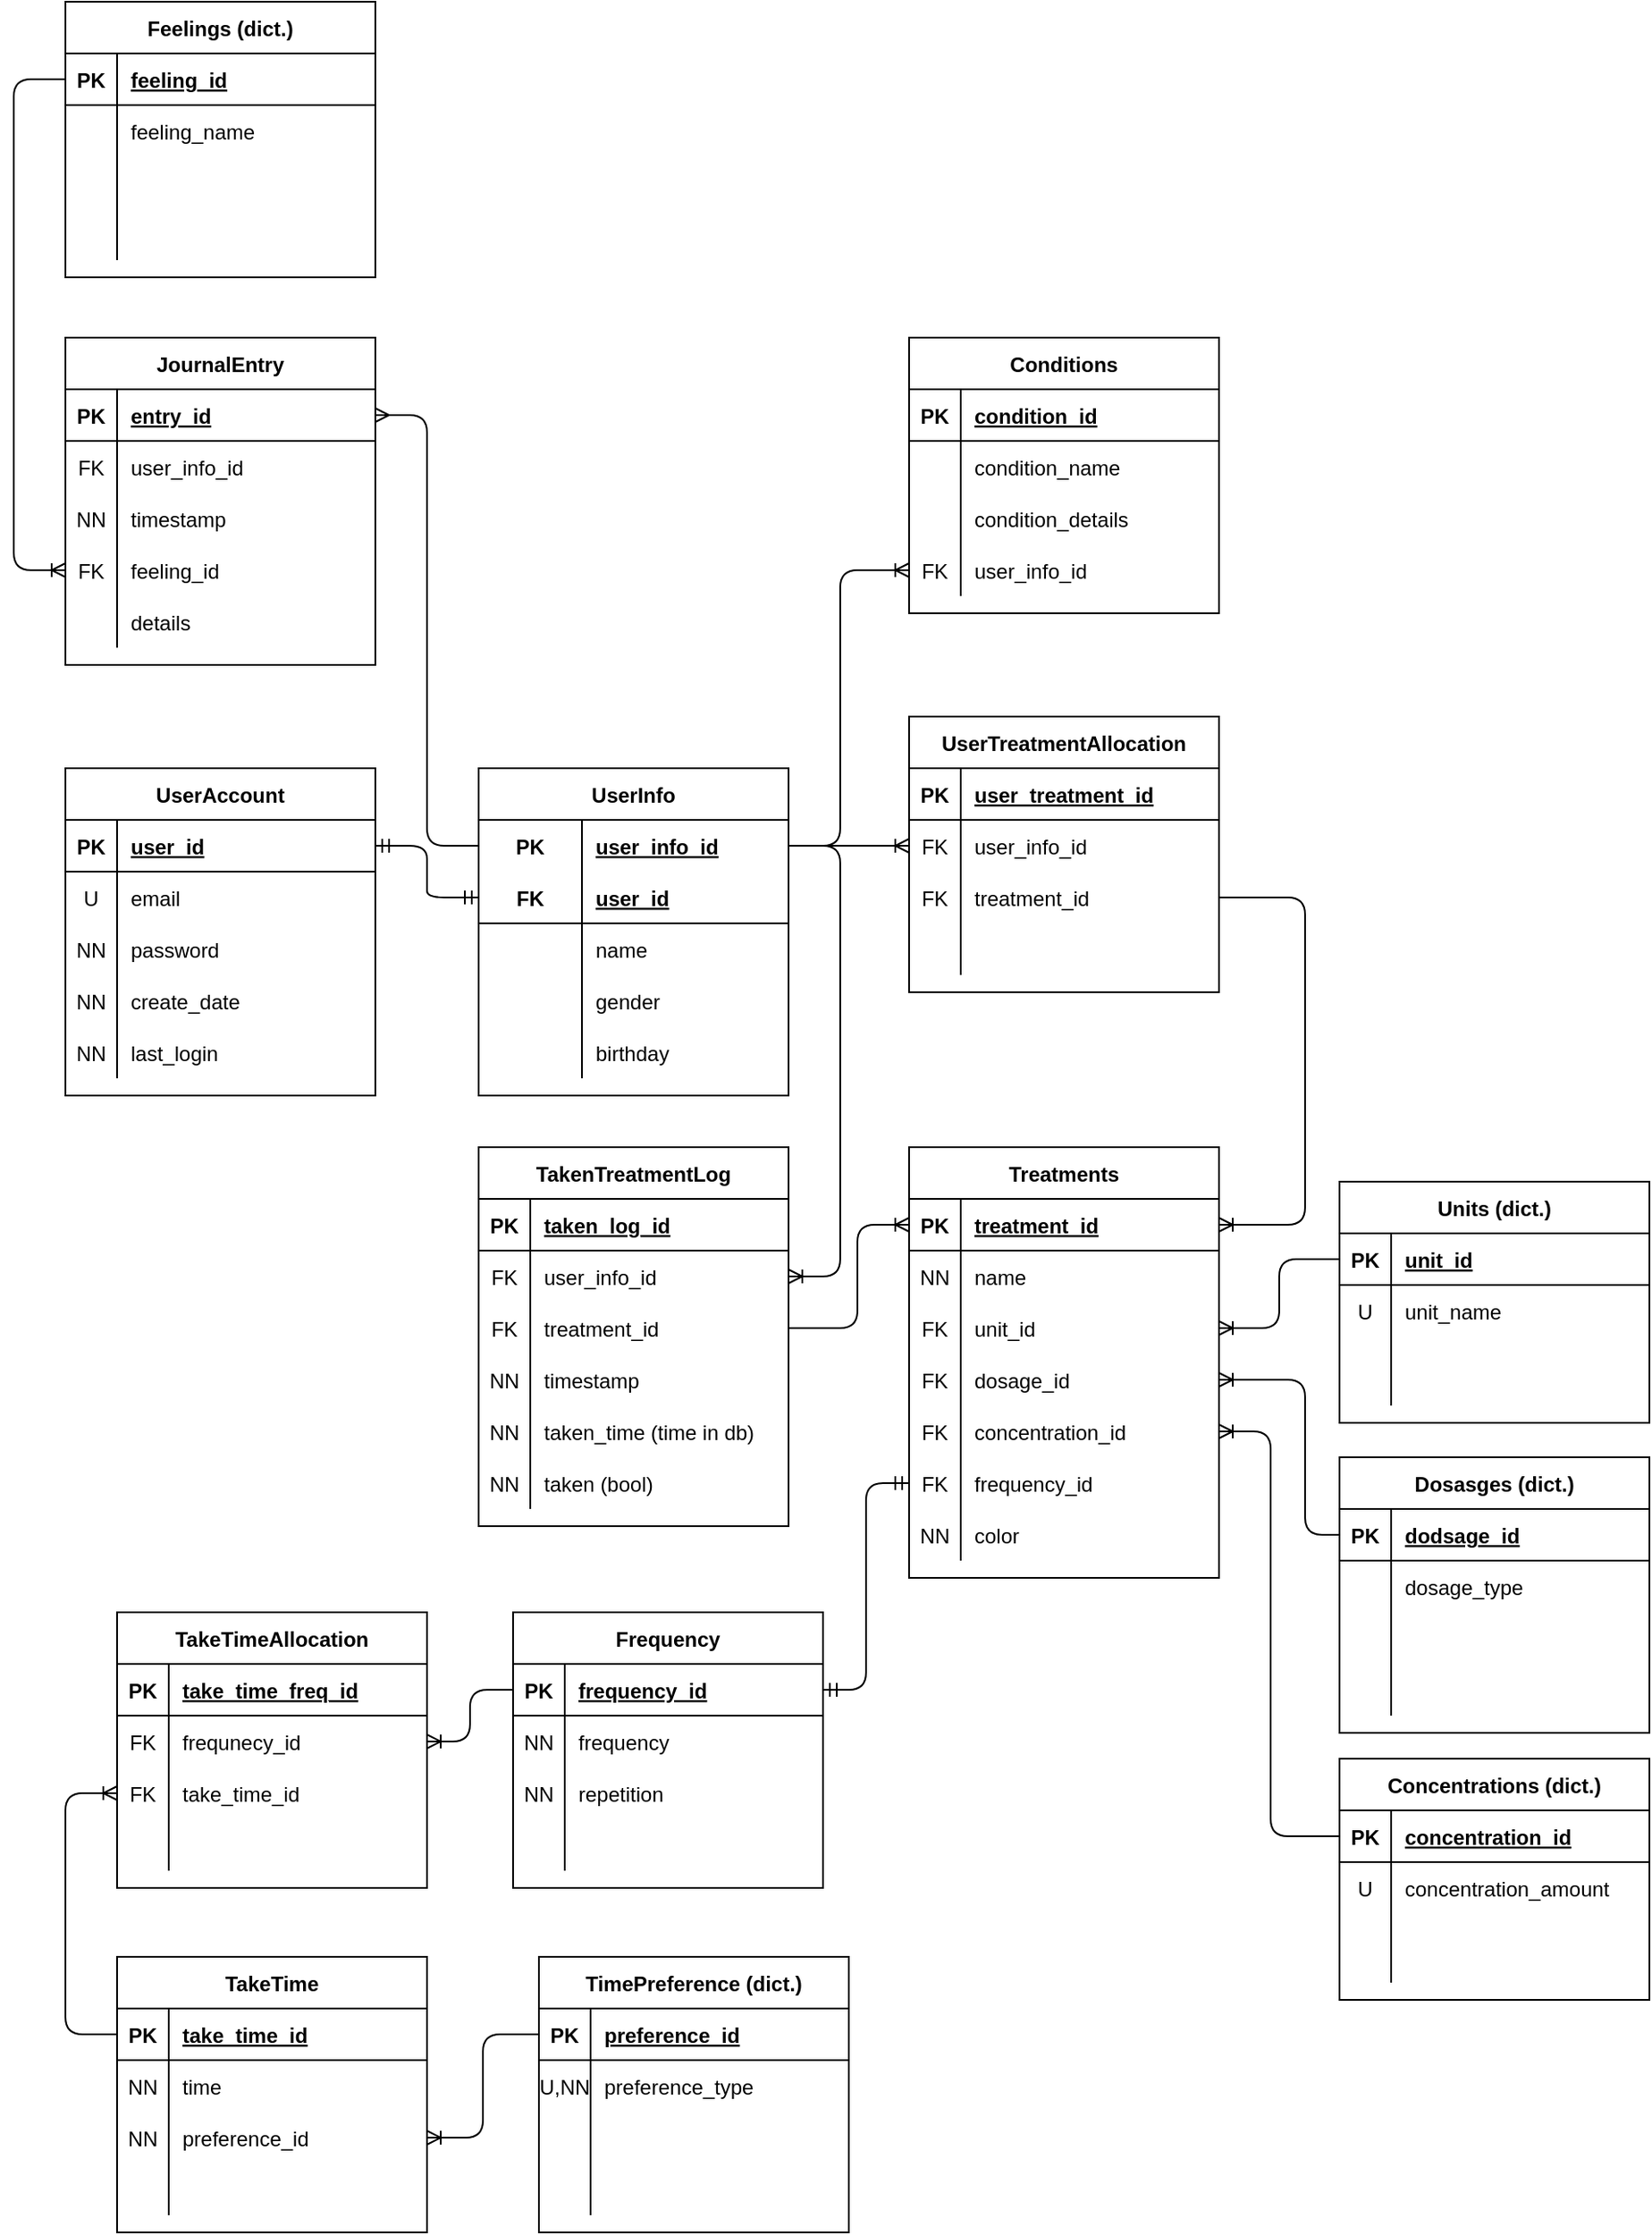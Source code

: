 <mxfile version="14.4.3" type="device"><diagram id="4uk7_QOG6Nv6I0KXWtJy" name="DB Diagram"><mxGraphModel dx="1086" dy="1906" grid="1" gridSize="10" guides="1" tooltips="1" connect="1" arrows="1" fold="1" page="1" pageScale="1" pageWidth="850" pageHeight="1100" math="0" shadow="0"><root><mxCell id="0"/><mxCell id="1" parent="0"/><mxCell id="iBY2dDg6Yl1m9OJcNnEQ-1" value="UserAccount" style="shape=table;startSize=30;container=1;collapsible=1;childLayout=tableLayout;fixedRows=1;rowLines=0;fontStyle=1;align=center;resizeLast=1;" parent="1" vertex="1"><mxGeometry x="180" y="125" width="180" height="190" as="geometry"/></mxCell><mxCell id="iBY2dDg6Yl1m9OJcNnEQ-2" value="" style="shape=partialRectangle;collapsible=0;dropTarget=0;pointerEvents=0;fillColor=none;top=0;left=0;bottom=1;right=0;points=[[0,0.5],[1,0.5]];portConstraint=eastwest;" parent="iBY2dDg6Yl1m9OJcNnEQ-1" vertex="1"><mxGeometry y="30" width="180" height="30" as="geometry"/></mxCell><mxCell id="iBY2dDg6Yl1m9OJcNnEQ-3" value="PK" style="shape=partialRectangle;connectable=0;fillColor=none;top=0;left=0;bottom=0;right=0;fontStyle=1;overflow=hidden;" parent="iBY2dDg6Yl1m9OJcNnEQ-2" vertex="1"><mxGeometry width="30" height="30" as="geometry"/></mxCell><mxCell id="iBY2dDg6Yl1m9OJcNnEQ-4" value="user_id" style="shape=partialRectangle;connectable=0;fillColor=none;top=0;left=0;bottom=0;right=0;align=left;spacingLeft=6;fontStyle=5;overflow=hidden;" parent="iBY2dDg6Yl1m9OJcNnEQ-2" vertex="1"><mxGeometry x="30" width="150" height="30" as="geometry"/></mxCell><mxCell id="iBY2dDg6Yl1m9OJcNnEQ-5" value="" style="shape=partialRectangle;collapsible=0;dropTarget=0;pointerEvents=0;fillColor=none;top=0;left=0;bottom=0;right=0;points=[[0,0.5],[1,0.5]];portConstraint=eastwest;" parent="iBY2dDg6Yl1m9OJcNnEQ-1" vertex="1"><mxGeometry y="60" width="180" height="30" as="geometry"/></mxCell><mxCell id="iBY2dDg6Yl1m9OJcNnEQ-6" value="U" style="shape=partialRectangle;connectable=0;fillColor=none;top=0;left=0;bottom=0;right=0;editable=1;overflow=hidden;" parent="iBY2dDg6Yl1m9OJcNnEQ-5" vertex="1"><mxGeometry width="30" height="30" as="geometry"/></mxCell><mxCell id="iBY2dDg6Yl1m9OJcNnEQ-7" value="email" style="shape=partialRectangle;connectable=0;fillColor=none;top=0;left=0;bottom=0;right=0;align=left;spacingLeft=6;overflow=hidden;" parent="iBY2dDg6Yl1m9OJcNnEQ-5" vertex="1"><mxGeometry x="30" width="150" height="30" as="geometry"/></mxCell><mxCell id="iBY2dDg6Yl1m9OJcNnEQ-8" value="" style="shape=partialRectangle;collapsible=0;dropTarget=0;pointerEvents=0;fillColor=none;top=0;left=0;bottom=0;right=0;points=[[0,0.5],[1,0.5]];portConstraint=eastwest;" parent="iBY2dDg6Yl1m9OJcNnEQ-1" vertex="1"><mxGeometry y="90" width="180" height="30" as="geometry"/></mxCell><mxCell id="iBY2dDg6Yl1m9OJcNnEQ-9" value="NN" style="shape=partialRectangle;connectable=0;fillColor=none;top=0;left=0;bottom=0;right=0;editable=1;overflow=hidden;" parent="iBY2dDg6Yl1m9OJcNnEQ-8" vertex="1"><mxGeometry width="30" height="30" as="geometry"/></mxCell><mxCell id="iBY2dDg6Yl1m9OJcNnEQ-10" value="password" style="shape=partialRectangle;connectable=0;fillColor=none;top=0;left=0;bottom=0;right=0;align=left;spacingLeft=6;overflow=hidden;" parent="iBY2dDg6Yl1m9OJcNnEQ-8" vertex="1"><mxGeometry x="30" width="150" height="30" as="geometry"/></mxCell><mxCell id="iBY2dDg6Yl1m9OJcNnEQ-265" value="" style="shape=partialRectangle;collapsible=0;dropTarget=0;pointerEvents=0;fillColor=none;top=0;left=0;bottom=0;right=0;points=[[0,0.5],[1,0.5]];portConstraint=eastwest;" parent="iBY2dDg6Yl1m9OJcNnEQ-1" vertex="1"><mxGeometry y="120" width="180" height="30" as="geometry"/></mxCell><mxCell id="iBY2dDg6Yl1m9OJcNnEQ-266" value="NN" style="shape=partialRectangle;connectable=0;fillColor=none;top=0;left=0;bottom=0;right=0;editable=1;overflow=hidden;" parent="iBY2dDg6Yl1m9OJcNnEQ-265" vertex="1"><mxGeometry width="30" height="30" as="geometry"/></mxCell><mxCell id="iBY2dDg6Yl1m9OJcNnEQ-267" value="create_date" style="shape=partialRectangle;connectable=0;fillColor=none;top=0;left=0;bottom=0;right=0;align=left;spacingLeft=6;overflow=hidden;" parent="iBY2dDg6Yl1m9OJcNnEQ-265" vertex="1"><mxGeometry x="30" width="150" height="30" as="geometry"/></mxCell><mxCell id="iBY2dDg6Yl1m9OJcNnEQ-268" value="" style="shape=partialRectangle;collapsible=0;dropTarget=0;pointerEvents=0;fillColor=none;top=0;left=0;bottom=0;right=0;points=[[0,0.5],[1,0.5]];portConstraint=eastwest;" parent="iBY2dDg6Yl1m9OJcNnEQ-1" vertex="1"><mxGeometry y="150" width="180" height="30" as="geometry"/></mxCell><mxCell id="iBY2dDg6Yl1m9OJcNnEQ-269" value="NN" style="shape=partialRectangle;connectable=0;fillColor=none;top=0;left=0;bottom=0;right=0;editable=1;overflow=hidden;" parent="iBY2dDg6Yl1m9OJcNnEQ-268" vertex="1"><mxGeometry width="30" height="30" as="geometry"/></mxCell><mxCell id="iBY2dDg6Yl1m9OJcNnEQ-270" value="last_login" style="shape=partialRectangle;connectable=0;fillColor=none;top=0;left=0;bottom=0;right=0;align=left;spacingLeft=6;overflow=hidden;" parent="iBY2dDg6Yl1m9OJcNnEQ-268" vertex="1"><mxGeometry x="30" width="150" height="30" as="geometry"/></mxCell><mxCell id="iBY2dDg6Yl1m9OJcNnEQ-31" value="UserInfo" style="shape=table;startSize=30;container=1;collapsible=1;childLayout=tableLayout;fixedRows=1;rowLines=0;fontStyle=1;align=center;resizeLast=1;" parent="1" vertex="1"><mxGeometry x="420" y="125" width="180" height="190" as="geometry"><mxRectangle x="280" y="80" width="60" height="30" as="alternateBounds"/></mxGeometry></mxCell><mxCell id="iBY2dDg6Yl1m9OJcNnEQ-32" value="" style="shape=partialRectangle;collapsible=0;dropTarget=0;pointerEvents=0;fillColor=none;top=0;left=0;bottom=0;right=0;points=[[0,0.5],[1,0.5]];portConstraint=eastwest;" parent="iBY2dDg6Yl1m9OJcNnEQ-31" vertex="1"><mxGeometry y="30" width="180" height="30" as="geometry"/></mxCell><mxCell id="iBY2dDg6Yl1m9OJcNnEQ-33" value="PK" style="shape=partialRectangle;connectable=0;fillColor=none;top=0;left=0;bottom=0;right=0;fontStyle=1;overflow=hidden;" parent="iBY2dDg6Yl1m9OJcNnEQ-32" vertex="1"><mxGeometry width="60" height="30" as="geometry"/></mxCell><mxCell id="iBY2dDg6Yl1m9OJcNnEQ-34" value="user_info_id" style="shape=partialRectangle;connectable=0;fillColor=none;top=0;left=0;bottom=0;right=0;align=left;spacingLeft=6;fontStyle=5;overflow=hidden;" parent="iBY2dDg6Yl1m9OJcNnEQ-32" vertex="1"><mxGeometry x="60" width="120" height="30" as="geometry"/></mxCell><mxCell id="iBY2dDg6Yl1m9OJcNnEQ-35" value="" style="shape=partialRectangle;collapsible=0;dropTarget=0;pointerEvents=0;fillColor=none;top=0;left=0;bottom=1;right=0;points=[[0,0.5],[1,0.5]];portConstraint=eastwest;" parent="iBY2dDg6Yl1m9OJcNnEQ-31" vertex="1"><mxGeometry y="60" width="180" height="30" as="geometry"/></mxCell><mxCell id="iBY2dDg6Yl1m9OJcNnEQ-36" value="FK" style="shape=partialRectangle;connectable=0;fillColor=none;top=0;left=0;bottom=0;right=0;fontStyle=1;overflow=hidden;" parent="iBY2dDg6Yl1m9OJcNnEQ-35" vertex="1"><mxGeometry width="60" height="30" as="geometry"/></mxCell><mxCell id="iBY2dDg6Yl1m9OJcNnEQ-37" value="user_id" style="shape=partialRectangle;connectable=0;fillColor=none;top=0;left=0;bottom=0;right=0;align=left;spacingLeft=6;fontStyle=5;overflow=hidden;" parent="iBY2dDg6Yl1m9OJcNnEQ-35" vertex="1"><mxGeometry x="60" width="120" height="30" as="geometry"/></mxCell><mxCell id="iBY2dDg6Yl1m9OJcNnEQ-38" value="" style="shape=partialRectangle;collapsible=0;dropTarget=0;pointerEvents=0;fillColor=none;top=0;left=0;bottom=0;right=0;points=[[0,0.5],[1,0.5]];portConstraint=eastwest;" parent="iBY2dDg6Yl1m9OJcNnEQ-31" vertex="1"><mxGeometry y="90" width="180" height="30" as="geometry"/></mxCell><mxCell id="iBY2dDg6Yl1m9OJcNnEQ-39" value="" style="shape=partialRectangle;connectable=0;fillColor=none;top=0;left=0;bottom=0;right=0;editable=1;overflow=hidden;" parent="iBY2dDg6Yl1m9OJcNnEQ-38" vertex="1"><mxGeometry width="60" height="30" as="geometry"/></mxCell><mxCell id="iBY2dDg6Yl1m9OJcNnEQ-40" value="name" style="shape=partialRectangle;connectable=0;fillColor=none;top=0;left=0;bottom=0;right=0;align=left;spacingLeft=6;overflow=hidden;" parent="iBY2dDg6Yl1m9OJcNnEQ-38" vertex="1"><mxGeometry x="60" width="120" height="30" as="geometry"/></mxCell><mxCell id="iBY2dDg6Yl1m9OJcNnEQ-41" value="" style="shape=partialRectangle;collapsible=0;dropTarget=0;pointerEvents=0;fillColor=none;top=0;left=0;bottom=0;right=0;points=[[0,0.5],[1,0.5]];portConstraint=eastwest;" parent="iBY2dDg6Yl1m9OJcNnEQ-31" vertex="1"><mxGeometry y="120" width="180" height="30" as="geometry"/></mxCell><mxCell id="iBY2dDg6Yl1m9OJcNnEQ-42" value="" style="shape=partialRectangle;connectable=0;fillColor=none;top=0;left=0;bottom=0;right=0;editable=1;overflow=hidden;" parent="iBY2dDg6Yl1m9OJcNnEQ-41" vertex="1"><mxGeometry width="60" height="30" as="geometry"/></mxCell><mxCell id="iBY2dDg6Yl1m9OJcNnEQ-43" value="gender" style="shape=partialRectangle;connectable=0;fillColor=none;top=0;left=0;bottom=0;right=0;align=left;spacingLeft=6;overflow=hidden;" parent="iBY2dDg6Yl1m9OJcNnEQ-41" vertex="1"><mxGeometry x="60" width="120" height="30" as="geometry"/></mxCell><mxCell id="iBY2dDg6Yl1m9OJcNnEQ-58" value="" style="shape=partialRectangle;collapsible=0;dropTarget=0;pointerEvents=0;fillColor=none;top=0;left=0;bottom=0;right=0;points=[[0,0.5],[1,0.5]];portConstraint=eastwest;" parent="iBY2dDg6Yl1m9OJcNnEQ-31" vertex="1"><mxGeometry y="150" width="180" height="30" as="geometry"/></mxCell><mxCell id="iBY2dDg6Yl1m9OJcNnEQ-59" value="" style="shape=partialRectangle;connectable=0;fillColor=none;top=0;left=0;bottom=0;right=0;editable=1;overflow=hidden;" parent="iBY2dDg6Yl1m9OJcNnEQ-58" vertex="1"><mxGeometry width="60" height="30" as="geometry"/></mxCell><mxCell id="iBY2dDg6Yl1m9OJcNnEQ-60" value="birthday" style="shape=partialRectangle;connectable=0;fillColor=none;top=0;left=0;bottom=0;right=0;align=left;spacingLeft=6;overflow=hidden;" parent="iBY2dDg6Yl1m9OJcNnEQ-58" vertex="1"><mxGeometry x="60" width="120" height="30" as="geometry"/></mxCell><mxCell id="iBY2dDg6Yl1m9OJcNnEQ-57" value="" style="edgeStyle=entityRelationEdgeStyle;fontSize=12;html=1;endArrow=ERmandOne;startArrow=ERmandOne;exitX=1;exitY=0.5;exitDx=0;exitDy=0;entryX=0;entryY=0.5;entryDx=0;entryDy=0;" parent="1" source="iBY2dDg6Yl1m9OJcNnEQ-2" target="iBY2dDg6Yl1m9OJcNnEQ-35" edge="1"><mxGeometry width="100" height="100" relative="1" as="geometry"><mxPoint x="380" y="515" as="sourcePoint"/><mxPoint x="480" y="415" as="targetPoint"/></mxGeometry></mxCell><mxCell id="iBY2dDg6Yl1m9OJcNnEQ-104" value="" style="edgeStyle=elbowEdgeStyle;fontSize=12;html=1;endArrow=ERoneToMany;exitX=1;exitY=0.5;exitDx=0;exitDy=0;entryX=0;entryY=0.5;entryDx=0;entryDy=0;" parent="1" source="iBY2dDg6Yl1m9OJcNnEQ-32" target="iBY2dDg6Yl1m9OJcNnEQ-287" edge="1"><mxGeometry width="100" height="100" relative="1" as="geometry"><mxPoint x="600" y="535" as="sourcePoint"/><mxPoint x="660" y="-50" as="targetPoint"/><Array as="points"><mxPoint x="630" y="90"/></Array></mxGeometry></mxCell><mxCell id="iBY2dDg6Yl1m9OJcNnEQ-108" value="Treatments" style="shape=table;startSize=30;container=1;collapsible=1;childLayout=tableLayout;fixedRows=1;rowLines=0;fontStyle=1;align=center;resizeLast=1;" parent="1" vertex="1"><mxGeometry x="670" y="345" width="180" height="250" as="geometry"/></mxCell><mxCell id="iBY2dDg6Yl1m9OJcNnEQ-109" value="" style="shape=partialRectangle;collapsible=0;dropTarget=0;pointerEvents=0;fillColor=none;top=0;left=0;bottom=1;right=0;points=[[0,0.5],[1,0.5]];portConstraint=eastwest;" parent="iBY2dDg6Yl1m9OJcNnEQ-108" vertex="1"><mxGeometry y="30" width="180" height="30" as="geometry"/></mxCell><mxCell id="iBY2dDg6Yl1m9OJcNnEQ-110" value="PK" style="shape=partialRectangle;connectable=0;fillColor=none;top=0;left=0;bottom=0;right=0;fontStyle=1;overflow=hidden;" parent="iBY2dDg6Yl1m9OJcNnEQ-109" vertex="1"><mxGeometry width="30" height="30" as="geometry"/></mxCell><mxCell id="iBY2dDg6Yl1m9OJcNnEQ-111" value="treatment_id" style="shape=partialRectangle;connectable=0;fillColor=none;top=0;left=0;bottom=0;right=0;align=left;spacingLeft=6;fontStyle=5;overflow=hidden;" parent="iBY2dDg6Yl1m9OJcNnEQ-109" vertex="1"><mxGeometry x="30" width="150" height="30" as="geometry"/></mxCell><mxCell id="iBY2dDg6Yl1m9OJcNnEQ-112" value="" style="shape=partialRectangle;collapsible=0;dropTarget=0;pointerEvents=0;fillColor=none;top=0;left=0;bottom=0;right=0;points=[[0,0.5],[1,0.5]];portConstraint=eastwest;" parent="iBY2dDg6Yl1m9OJcNnEQ-108" vertex="1"><mxGeometry y="60" width="180" height="30" as="geometry"/></mxCell><mxCell id="iBY2dDg6Yl1m9OJcNnEQ-113" value="NN" style="shape=partialRectangle;connectable=0;fillColor=none;top=0;left=0;bottom=0;right=0;editable=1;overflow=hidden;" parent="iBY2dDg6Yl1m9OJcNnEQ-112" vertex="1"><mxGeometry width="30" height="30" as="geometry"/></mxCell><mxCell id="iBY2dDg6Yl1m9OJcNnEQ-114" value="name" style="shape=partialRectangle;connectable=0;fillColor=none;top=0;left=0;bottom=0;right=0;align=left;spacingLeft=6;overflow=hidden;" parent="iBY2dDg6Yl1m9OJcNnEQ-112" vertex="1"><mxGeometry x="30" width="150" height="30" as="geometry"/></mxCell><mxCell id="iBY2dDg6Yl1m9OJcNnEQ-115" value="" style="shape=partialRectangle;collapsible=0;dropTarget=0;pointerEvents=0;fillColor=none;top=0;left=0;bottom=0;right=0;points=[[0,0.5],[1,0.5]];portConstraint=eastwest;" parent="iBY2dDg6Yl1m9OJcNnEQ-108" vertex="1"><mxGeometry y="90" width="180" height="30" as="geometry"/></mxCell><mxCell id="iBY2dDg6Yl1m9OJcNnEQ-116" value="FK" style="shape=partialRectangle;connectable=0;fillColor=none;top=0;left=0;bottom=0;right=0;editable=1;overflow=hidden;" parent="iBY2dDg6Yl1m9OJcNnEQ-115" vertex="1"><mxGeometry width="30" height="30" as="geometry"/></mxCell><mxCell id="iBY2dDg6Yl1m9OJcNnEQ-117" value="unit_id" style="shape=partialRectangle;connectable=0;fillColor=none;top=0;left=0;bottom=0;right=0;align=left;spacingLeft=6;overflow=hidden;" parent="iBY2dDg6Yl1m9OJcNnEQ-115" vertex="1"><mxGeometry x="30" width="150" height="30" as="geometry"/></mxCell><mxCell id="iBY2dDg6Yl1m9OJcNnEQ-118" value="" style="shape=partialRectangle;collapsible=0;dropTarget=0;pointerEvents=0;fillColor=none;top=0;left=0;bottom=0;right=0;points=[[0,0.5],[1,0.5]];portConstraint=eastwest;" parent="iBY2dDg6Yl1m9OJcNnEQ-108" vertex="1"><mxGeometry y="120" width="180" height="30" as="geometry"/></mxCell><mxCell id="iBY2dDg6Yl1m9OJcNnEQ-119" value="FK" style="shape=partialRectangle;connectable=0;fillColor=none;top=0;left=0;bottom=0;right=0;editable=1;overflow=hidden;" parent="iBY2dDg6Yl1m9OJcNnEQ-118" vertex="1"><mxGeometry width="30" height="30" as="geometry"/></mxCell><mxCell id="iBY2dDg6Yl1m9OJcNnEQ-120" value="dosage_id" style="shape=partialRectangle;connectable=0;fillColor=none;top=0;left=0;bottom=0;right=0;align=left;spacingLeft=6;overflow=hidden;" parent="iBY2dDg6Yl1m9OJcNnEQ-118" vertex="1"><mxGeometry x="30" width="150" height="30" as="geometry"/></mxCell><mxCell id="iBY2dDg6Yl1m9OJcNnEQ-121" value="" style="shape=partialRectangle;collapsible=0;dropTarget=0;pointerEvents=0;fillColor=none;top=0;left=0;bottom=0;right=0;points=[[0,0.5],[1,0.5]];portConstraint=eastwest;" parent="iBY2dDg6Yl1m9OJcNnEQ-108" vertex="1"><mxGeometry y="150" width="180" height="30" as="geometry"/></mxCell><mxCell id="iBY2dDg6Yl1m9OJcNnEQ-122" value="FK" style="shape=partialRectangle;connectable=0;fillColor=none;top=0;left=0;bottom=0;right=0;editable=1;overflow=hidden;" parent="iBY2dDg6Yl1m9OJcNnEQ-121" vertex="1"><mxGeometry width="30" height="30" as="geometry"/></mxCell><mxCell id="iBY2dDg6Yl1m9OJcNnEQ-123" value="concentration_id" style="shape=partialRectangle;connectable=0;fillColor=none;top=0;left=0;bottom=0;right=0;align=left;spacingLeft=6;overflow=hidden;" parent="iBY2dDg6Yl1m9OJcNnEQ-121" vertex="1"><mxGeometry x="30" width="150" height="30" as="geometry"/></mxCell><mxCell id="iBY2dDg6Yl1m9OJcNnEQ-152" value="" style="shape=partialRectangle;collapsible=0;dropTarget=0;pointerEvents=0;fillColor=none;top=0;left=0;bottom=0;right=0;points=[[0,0.5],[1,0.5]];portConstraint=eastwest;" parent="iBY2dDg6Yl1m9OJcNnEQ-108" vertex="1"><mxGeometry y="180" width="180" height="30" as="geometry"/></mxCell><mxCell id="iBY2dDg6Yl1m9OJcNnEQ-153" value="FK" style="shape=partialRectangle;connectable=0;fillColor=none;top=0;left=0;bottom=0;right=0;editable=1;overflow=hidden;" parent="iBY2dDg6Yl1m9OJcNnEQ-152" vertex="1"><mxGeometry width="30" height="30" as="geometry"/></mxCell><mxCell id="iBY2dDg6Yl1m9OJcNnEQ-154" value="frequency_id" style="shape=partialRectangle;connectable=0;fillColor=none;top=0;left=0;bottom=0;right=0;align=left;spacingLeft=6;overflow=hidden;" parent="iBY2dDg6Yl1m9OJcNnEQ-152" vertex="1"><mxGeometry x="30" width="150" height="30" as="geometry"/></mxCell><mxCell id="iBY2dDg6Yl1m9OJcNnEQ-228" value="" style="shape=partialRectangle;collapsible=0;dropTarget=0;pointerEvents=0;fillColor=none;top=0;left=0;bottom=0;right=0;points=[[0,0.5],[1,0.5]];portConstraint=eastwest;" parent="iBY2dDg6Yl1m9OJcNnEQ-108" vertex="1"><mxGeometry y="210" width="180" height="30" as="geometry"/></mxCell><mxCell id="iBY2dDg6Yl1m9OJcNnEQ-229" value="NN" style="shape=partialRectangle;connectable=0;fillColor=none;top=0;left=0;bottom=0;right=0;editable=1;overflow=hidden;" parent="iBY2dDg6Yl1m9OJcNnEQ-228" vertex="1"><mxGeometry width="30" height="30" as="geometry"/></mxCell><mxCell id="iBY2dDg6Yl1m9OJcNnEQ-230" value="color" style="shape=partialRectangle;connectable=0;fillColor=none;top=0;left=0;bottom=0;right=0;align=left;spacingLeft=6;overflow=hidden;" parent="iBY2dDg6Yl1m9OJcNnEQ-228" vertex="1"><mxGeometry x="30" width="150" height="30" as="geometry"/></mxCell><mxCell id="iBY2dDg6Yl1m9OJcNnEQ-124" value="Units (dict.)" style="shape=table;startSize=30;container=1;collapsible=1;childLayout=tableLayout;fixedRows=1;rowLines=0;fontStyle=1;align=center;resizeLast=1;" parent="1" vertex="1"><mxGeometry x="920" y="365" width="180" height="140" as="geometry"/></mxCell><mxCell id="iBY2dDg6Yl1m9OJcNnEQ-125" value="" style="shape=partialRectangle;collapsible=0;dropTarget=0;pointerEvents=0;fillColor=none;top=0;left=0;bottom=1;right=0;points=[[0,0.5],[1,0.5]];portConstraint=eastwest;" parent="iBY2dDg6Yl1m9OJcNnEQ-124" vertex="1"><mxGeometry y="30" width="180" height="30" as="geometry"/></mxCell><mxCell id="iBY2dDg6Yl1m9OJcNnEQ-126" value="PK" style="shape=partialRectangle;connectable=0;fillColor=none;top=0;left=0;bottom=0;right=0;fontStyle=1;overflow=hidden;" parent="iBY2dDg6Yl1m9OJcNnEQ-125" vertex="1"><mxGeometry width="30" height="30" as="geometry"/></mxCell><mxCell id="iBY2dDg6Yl1m9OJcNnEQ-127" value="unit_id" style="shape=partialRectangle;connectable=0;fillColor=none;top=0;left=0;bottom=0;right=0;align=left;spacingLeft=6;fontStyle=5;overflow=hidden;" parent="iBY2dDg6Yl1m9OJcNnEQ-125" vertex="1"><mxGeometry x="30" width="150" height="30" as="geometry"/></mxCell><mxCell id="iBY2dDg6Yl1m9OJcNnEQ-128" value="" style="shape=partialRectangle;collapsible=0;dropTarget=0;pointerEvents=0;fillColor=none;top=0;left=0;bottom=0;right=0;points=[[0,0.5],[1,0.5]];portConstraint=eastwest;" parent="iBY2dDg6Yl1m9OJcNnEQ-124" vertex="1"><mxGeometry y="60" width="180" height="30" as="geometry"/></mxCell><mxCell id="iBY2dDg6Yl1m9OJcNnEQ-129" value="U" style="shape=partialRectangle;connectable=0;fillColor=none;top=0;left=0;bottom=0;right=0;editable=1;overflow=hidden;" parent="iBY2dDg6Yl1m9OJcNnEQ-128" vertex="1"><mxGeometry width="30" height="30" as="geometry"/></mxCell><mxCell id="iBY2dDg6Yl1m9OJcNnEQ-130" value="unit_name" style="shape=partialRectangle;connectable=0;fillColor=none;top=0;left=0;bottom=0;right=0;align=left;spacingLeft=6;overflow=hidden;" parent="iBY2dDg6Yl1m9OJcNnEQ-128" vertex="1"><mxGeometry x="30" width="150" height="30" as="geometry"/></mxCell><mxCell id="iBY2dDg6Yl1m9OJcNnEQ-131" value="" style="shape=partialRectangle;collapsible=0;dropTarget=0;pointerEvents=0;fillColor=none;top=0;left=0;bottom=0;right=0;points=[[0,0.5],[1,0.5]];portConstraint=eastwest;" parent="iBY2dDg6Yl1m9OJcNnEQ-124" vertex="1"><mxGeometry y="90" width="180" height="20" as="geometry"/></mxCell><mxCell id="iBY2dDg6Yl1m9OJcNnEQ-132" value="" style="shape=partialRectangle;connectable=0;fillColor=none;top=0;left=0;bottom=0;right=0;editable=1;overflow=hidden;" parent="iBY2dDg6Yl1m9OJcNnEQ-131" vertex="1"><mxGeometry width="30" height="20" as="geometry"/></mxCell><mxCell id="iBY2dDg6Yl1m9OJcNnEQ-133" value="" style="shape=partialRectangle;connectable=0;fillColor=none;top=0;left=0;bottom=0;right=0;align=left;spacingLeft=6;overflow=hidden;" parent="iBY2dDg6Yl1m9OJcNnEQ-131" vertex="1"><mxGeometry x="30" width="150" height="20" as="geometry"/></mxCell><mxCell id="iBY2dDg6Yl1m9OJcNnEQ-134" value="" style="shape=partialRectangle;collapsible=0;dropTarget=0;pointerEvents=0;fillColor=none;top=0;left=0;bottom=0;right=0;points=[[0,0.5],[1,0.5]];portConstraint=eastwest;" parent="iBY2dDg6Yl1m9OJcNnEQ-124" vertex="1"><mxGeometry y="110" width="180" height="20" as="geometry"/></mxCell><mxCell id="iBY2dDg6Yl1m9OJcNnEQ-135" value="" style="shape=partialRectangle;connectable=0;fillColor=none;top=0;left=0;bottom=0;right=0;editable=1;overflow=hidden;" parent="iBY2dDg6Yl1m9OJcNnEQ-134" vertex="1"><mxGeometry width="30" height="20" as="geometry"/></mxCell><mxCell id="iBY2dDg6Yl1m9OJcNnEQ-136" value="" style="shape=partialRectangle;connectable=0;fillColor=none;top=0;left=0;bottom=0;right=0;align=left;spacingLeft=6;overflow=hidden;" parent="iBY2dDg6Yl1m9OJcNnEQ-134" vertex="1"><mxGeometry x="30" width="150" height="20" as="geometry"/></mxCell><mxCell id="iBY2dDg6Yl1m9OJcNnEQ-137" value="" style="edgeStyle=elbowEdgeStyle;fontSize=12;html=1;endArrow=ERoneToMany;entryX=1;entryY=0.5;entryDx=0;entryDy=0;exitX=0;exitY=0.5;exitDx=0;exitDy=0;" parent="1" source="iBY2dDg6Yl1m9OJcNnEQ-125" target="iBY2dDg6Yl1m9OJcNnEQ-115" edge="1"><mxGeometry width="100" height="100" relative="1" as="geometry"><mxPoint x="440" y="505" as="sourcePoint"/><mxPoint x="870" y="475" as="targetPoint"/></mxGeometry></mxCell><mxCell id="iBY2dDg6Yl1m9OJcNnEQ-138" value="Concentrations (dict.)" style="shape=table;startSize=30;container=1;collapsible=1;childLayout=tableLayout;fixedRows=1;rowLines=0;fontStyle=1;align=center;resizeLast=1;" parent="1" vertex="1"><mxGeometry x="920" y="700" width="180" height="140" as="geometry"/></mxCell><mxCell id="iBY2dDg6Yl1m9OJcNnEQ-139" value="" style="shape=partialRectangle;collapsible=0;dropTarget=0;pointerEvents=0;fillColor=none;top=0;left=0;bottom=1;right=0;points=[[0,0.5],[1,0.5]];portConstraint=eastwest;" parent="iBY2dDg6Yl1m9OJcNnEQ-138" vertex="1"><mxGeometry y="30" width="180" height="30" as="geometry"/></mxCell><mxCell id="iBY2dDg6Yl1m9OJcNnEQ-140" value="PK" style="shape=partialRectangle;connectable=0;fillColor=none;top=0;left=0;bottom=0;right=0;fontStyle=1;overflow=hidden;" parent="iBY2dDg6Yl1m9OJcNnEQ-139" vertex="1"><mxGeometry width="30" height="30" as="geometry"/></mxCell><mxCell id="iBY2dDg6Yl1m9OJcNnEQ-141" value="concentration_id" style="shape=partialRectangle;connectable=0;fillColor=none;top=0;left=0;bottom=0;right=0;align=left;spacingLeft=6;fontStyle=5;overflow=hidden;" parent="iBY2dDg6Yl1m9OJcNnEQ-139" vertex="1"><mxGeometry x="30" width="150" height="30" as="geometry"/></mxCell><mxCell id="iBY2dDg6Yl1m9OJcNnEQ-142" value="" style="shape=partialRectangle;collapsible=0;dropTarget=0;pointerEvents=0;fillColor=none;top=0;left=0;bottom=0;right=0;points=[[0,0.5],[1,0.5]];portConstraint=eastwest;" parent="iBY2dDg6Yl1m9OJcNnEQ-138" vertex="1"><mxGeometry y="60" width="180" height="30" as="geometry"/></mxCell><mxCell id="iBY2dDg6Yl1m9OJcNnEQ-143" value="U" style="shape=partialRectangle;connectable=0;fillColor=none;top=0;left=0;bottom=0;right=0;editable=1;overflow=hidden;" parent="iBY2dDg6Yl1m9OJcNnEQ-142" vertex="1"><mxGeometry width="30" height="30" as="geometry"/></mxCell><mxCell id="iBY2dDg6Yl1m9OJcNnEQ-144" value="concentration_amount" style="shape=partialRectangle;connectable=0;fillColor=none;top=0;left=0;bottom=0;right=0;align=left;spacingLeft=6;overflow=hidden;" parent="iBY2dDg6Yl1m9OJcNnEQ-142" vertex="1"><mxGeometry x="30" width="150" height="30" as="geometry"/></mxCell><mxCell id="iBY2dDg6Yl1m9OJcNnEQ-145" value="" style="shape=partialRectangle;collapsible=0;dropTarget=0;pointerEvents=0;fillColor=none;top=0;left=0;bottom=0;right=0;points=[[0,0.5],[1,0.5]];portConstraint=eastwest;" parent="iBY2dDg6Yl1m9OJcNnEQ-138" vertex="1"><mxGeometry y="90" width="180" height="20" as="geometry"/></mxCell><mxCell id="iBY2dDg6Yl1m9OJcNnEQ-146" value="" style="shape=partialRectangle;connectable=0;fillColor=none;top=0;left=0;bottom=0;right=0;editable=1;overflow=hidden;" parent="iBY2dDg6Yl1m9OJcNnEQ-145" vertex="1"><mxGeometry width="30" height="20" as="geometry"/></mxCell><mxCell id="iBY2dDg6Yl1m9OJcNnEQ-147" value="" style="shape=partialRectangle;connectable=0;fillColor=none;top=0;left=0;bottom=0;right=0;align=left;spacingLeft=6;overflow=hidden;" parent="iBY2dDg6Yl1m9OJcNnEQ-145" vertex="1"><mxGeometry x="30" width="150" height="20" as="geometry"/></mxCell><mxCell id="iBY2dDg6Yl1m9OJcNnEQ-148" value="" style="shape=partialRectangle;collapsible=0;dropTarget=0;pointerEvents=0;fillColor=none;top=0;left=0;bottom=0;right=0;points=[[0,0.5],[1,0.5]];portConstraint=eastwest;" parent="iBY2dDg6Yl1m9OJcNnEQ-138" vertex="1"><mxGeometry y="110" width="180" height="20" as="geometry"/></mxCell><mxCell id="iBY2dDg6Yl1m9OJcNnEQ-149" value="" style="shape=partialRectangle;connectable=0;fillColor=none;top=0;left=0;bottom=0;right=0;editable=1;overflow=hidden;" parent="iBY2dDg6Yl1m9OJcNnEQ-148" vertex="1"><mxGeometry width="30" height="20" as="geometry"/></mxCell><mxCell id="iBY2dDg6Yl1m9OJcNnEQ-150" value="" style="shape=partialRectangle;connectable=0;fillColor=none;top=0;left=0;bottom=0;right=0;align=left;spacingLeft=6;overflow=hidden;" parent="iBY2dDg6Yl1m9OJcNnEQ-148" vertex="1"><mxGeometry x="30" width="150" height="20" as="geometry"/></mxCell><mxCell id="iBY2dDg6Yl1m9OJcNnEQ-151" value="" style="edgeStyle=elbowEdgeStyle;fontSize=12;html=1;endArrow=ERoneToMany;exitX=0;exitY=0.5;exitDx=0;exitDy=0;entryX=1;entryY=0.5;entryDx=0;entryDy=0;" parent="1" source="iBY2dDg6Yl1m9OJcNnEQ-139" target="iBY2dDg6Yl1m9OJcNnEQ-121" edge="1"><mxGeometry width="100" height="100" relative="1" as="geometry"><mxPoint x="750" y="655" as="sourcePoint"/><mxPoint x="850" y="555" as="targetPoint"/><Array as="points"><mxPoint x="880" y="620"/></Array></mxGeometry></mxCell><mxCell id="iBY2dDg6Yl1m9OJcNnEQ-155" value="UserTreatmentAllocation" style="shape=table;startSize=30;container=1;collapsible=1;childLayout=tableLayout;fixedRows=1;rowLines=0;fontStyle=1;align=center;resizeLast=1;" parent="1" vertex="1"><mxGeometry x="670" y="95" width="180" height="160" as="geometry"/></mxCell><mxCell id="iBY2dDg6Yl1m9OJcNnEQ-156" value="" style="shape=partialRectangle;collapsible=0;dropTarget=0;pointerEvents=0;fillColor=none;top=0;left=0;bottom=1;right=0;points=[[0,0.5],[1,0.5]];portConstraint=eastwest;" parent="iBY2dDg6Yl1m9OJcNnEQ-155" vertex="1"><mxGeometry y="30" width="180" height="30" as="geometry"/></mxCell><mxCell id="iBY2dDg6Yl1m9OJcNnEQ-157" value="PK" style="shape=partialRectangle;connectable=0;fillColor=none;top=0;left=0;bottom=0;right=0;fontStyle=1;overflow=hidden;" parent="iBY2dDg6Yl1m9OJcNnEQ-156" vertex="1"><mxGeometry width="30" height="30" as="geometry"/></mxCell><mxCell id="iBY2dDg6Yl1m9OJcNnEQ-158" value="user_treatment_id" style="shape=partialRectangle;connectable=0;fillColor=none;top=0;left=0;bottom=0;right=0;align=left;spacingLeft=6;fontStyle=5;overflow=hidden;" parent="iBY2dDg6Yl1m9OJcNnEQ-156" vertex="1"><mxGeometry x="30" width="150" height="30" as="geometry"/></mxCell><mxCell id="iBY2dDg6Yl1m9OJcNnEQ-159" value="" style="shape=partialRectangle;collapsible=0;dropTarget=0;pointerEvents=0;fillColor=none;top=0;left=0;bottom=0;right=0;points=[[0,0.5],[1,0.5]];portConstraint=eastwest;" parent="iBY2dDg6Yl1m9OJcNnEQ-155" vertex="1"><mxGeometry y="60" width="180" height="30" as="geometry"/></mxCell><mxCell id="iBY2dDg6Yl1m9OJcNnEQ-160" value="FK" style="shape=partialRectangle;connectable=0;fillColor=none;top=0;left=0;bottom=0;right=0;editable=1;overflow=hidden;" parent="iBY2dDg6Yl1m9OJcNnEQ-159" vertex="1"><mxGeometry width="30" height="30" as="geometry"/></mxCell><mxCell id="iBY2dDg6Yl1m9OJcNnEQ-161" value="user_info_id" style="shape=partialRectangle;connectable=0;fillColor=none;top=0;left=0;bottom=0;right=0;align=left;spacingLeft=6;overflow=hidden;" parent="iBY2dDg6Yl1m9OJcNnEQ-159" vertex="1"><mxGeometry x="30" width="150" height="30" as="geometry"/></mxCell><mxCell id="iBY2dDg6Yl1m9OJcNnEQ-162" value="" style="shape=partialRectangle;collapsible=0;dropTarget=0;pointerEvents=0;fillColor=none;top=0;left=0;bottom=0;right=0;points=[[0,0.5],[1,0.5]];portConstraint=eastwest;" parent="iBY2dDg6Yl1m9OJcNnEQ-155" vertex="1"><mxGeometry y="90" width="180" height="30" as="geometry"/></mxCell><mxCell id="iBY2dDg6Yl1m9OJcNnEQ-163" value="FK" style="shape=partialRectangle;connectable=0;fillColor=none;top=0;left=0;bottom=0;right=0;editable=1;overflow=hidden;" parent="iBY2dDg6Yl1m9OJcNnEQ-162" vertex="1"><mxGeometry width="30" height="30" as="geometry"/></mxCell><mxCell id="iBY2dDg6Yl1m9OJcNnEQ-164" value="treatment_id" style="shape=partialRectangle;connectable=0;fillColor=none;top=0;left=0;bottom=0;right=0;align=left;spacingLeft=6;overflow=hidden;" parent="iBY2dDg6Yl1m9OJcNnEQ-162" vertex="1"><mxGeometry x="30" width="150" height="30" as="geometry"/></mxCell><mxCell id="iBY2dDg6Yl1m9OJcNnEQ-165" value="" style="shape=partialRectangle;collapsible=0;dropTarget=0;pointerEvents=0;fillColor=none;top=0;left=0;bottom=0;right=0;points=[[0,0.5],[1,0.5]];portConstraint=eastwest;" parent="iBY2dDg6Yl1m9OJcNnEQ-155" vertex="1"><mxGeometry y="120" width="180" height="30" as="geometry"/></mxCell><mxCell id="iBY2dDg6Yl1m9OJcNnEQ-166" value="" style="shape=partialRectangle;connectable=0;fillColor=none;top=0;left=0;bottom=0;right=0;editable=1;overflow=hidden;" parent="iBY2dDg6Yl1m9OJcNnEQ-165" vertex="1"><mxGeometry width="30" height="30" as="geometry"/></mxCell><mxCell id="iBY2dDg6Yl1m9OJcNnEQ-167" value="" style="shape=partialRectangle;connectable=0;fillColor=none;top=0;left=0;bottom=0;right=0;align=left;spacingLeft=6;overflow=hidden;" parent="iBY2dDg6Yl1m9OJcNnEQ-165" vertex="1"><mxGeometry x="30" width="150" height="30" as="geometry"/></mxCell><mxCell id="iBY2dDg6Yl1m9OJcNnEQ-168" value="" style="edgeStyle=elbowEdgeStyle;fontSize=12;html=1;endArrow=ERoneToMany;exitX=1;exitY=0.5;exitDx=0;exitDy=0;entryX=1;entryY=0.5;entryDx=0;entryDy=0;" parent="1" source="iBY2dDg6Yl1m9OJcNnEQ-162" target="iBY2dDg6Yl1m9OJcNnEQ-109" edge="1"><mxGeometry width="100" height="100" relative="1" as="geometry"><mxPoint x="710" y="675" as="sourcePoint"/><mxPoint x="810" y="575" as="targetPoint"/><Array as="points"><mxPoint x="900" y="485"/></Array></mxGeometry></mxCell><mxCell id="iBY2dDg6Yl1m9OJcNnEQ-169" value="" style="edgeStyle=entityRelationEdgeStyle;fontSize=12;html=1;endArrow=ERoneToMany;exitX=1;exitY=0.5;exitDx=0;exitDy=0;entryX=0;entryY=0.5;entryDx=0;entryDy=0;" parent="1" source="iBY2dDg6Yl1m9OJcNnEQ-32" target="iBY2dDg6Yl1m9OJcNnEQ-159" edge="1"><mxGeometry width="100" height="100" relative="1" as="geometry"><mxPoint x="560" y="685" as="sourcePoint"/><mxPoint x="660" y="585" as="targetPoint"/></mxGeometry></mxCell><mxCell id="iBY2dDg6Yl1m9OJcNnEQ-171" value="Frequency" style="shape=table;startSize=30;container=1;collapsible=1;childLayout=tableLayout;fixedRows=1;rowLines=0;fontStyle=1;align=center;resizeLast=1;" parent="1" vertex="1"><mxGeometry x="440" y="615" width="180" height="160" as="geometry"/></mxCell><mxCell id="iBY2dDg6Yl1m9OJcNnEQ-172" value="" style="shape=partialRectangle;collapsible=0;dropTarget=0;pointerEvents=0;fillColor=none;top=0;left=0;bottom=1;right=0;points=[[0,0.5],[1,0.5]];portConstraint=eastwest;" parent="iBY2dDg6Yl1m9OJcNnEQ-171" vertex="1"><mxGeometry y="30" width="180" height="30" as="geometry"/></mxCell><mxCell id="iBY2dDg6Yl1m9OJcNnEQ-173" value="PK" style="shape=partialRectangle;connectable=0;fillColor=none;top=0;left=0;bottom=0;right=0;fontStyle=1;overflow=hidden;" parent="iBY2dDg6Yl1m9OJcNnEQ-172" vertex="1"><mxGeometry width="30" height="30" as="geometry"/></mxCell><mxCell id="iBY2dDg6Yl1m9OJcNnEQ-174" value="frequency_id" style="shape=partialRectangle;connectable=0;fillColor=none;top=0;left=0;bottom=0;right=0;align=left;spacingLeft=6;fontStyle=5;overflow=hidden;" parent="iBY2dDg6Yl1m9OJcNnEQ-172" vertex="1"><mxGeometry x="30" width="150" height="30" as="geometry"/></mxCell><mxCell id="iBY2dDg6Yl1m9OJcNnEQ-175" value="" style="shape=partialRectangle;collapsible=0;dropTarget=0;pointerEvents=0;fillColor=none;top=0;left=0;bottom=0;right=0;points=[[0,0.5],[1,0.5]];portConstraint=eastwest;" parent="iBY2dDg6Yl1m9OJcNnEQ-171" vertex="1"><mxGeometry y="60" width="180" height="30" as="geometry"/></mxCell><mxCell id="iBY2dDg6Yl1m9OJcNnEQ-176" value="NN" style="shape=partialRectangle;connectable=0;fillColor=none;top=0;left=0;bottom=0;right=0;editable=1;overflow=hidden;" parent="iBY2dDg6Yl1m9OJcNnEQ-175" vertex="1"><mxGeometry width="30" height="30" as="geometry"/></mxCell><mxCell id="iBY2dDg6Yl1m9OJcNnEQ-177" value="frequency" style="shape=partialRectangle;connectable=0;fillColor=none;top=0;left=0;bottom=0;right=0;align=left;spacingLeft=6;overflow=hidden;" parent="iBY2dDg6Yl1m9OJcNnEQ-175" vertex="1"><mxGeometry x="30" width="150" height="30" as="geometry"/></mxCell><mxCell id="iBY2dDg6Yl1m9OJcNnEQ-178" value="" style="shape=partialRectangle;collapsible=0;dropTarget=0;pointerEvents=0;fillColor=none;top=0;left=0;bottom=0;right=0;points=[[0,0.5],[1,0.5]];portConstraint=eastwest;" parent="iBY2dDg6Yl1m9OJcNnEQ-171" vertex="1"><mxGeometry y="90" width="180" height="30" as="geometry"/></mxCell><mxCell id="iBY2dDg6Yl1m9OJcNnEQ-179" value="NN" style="shape=partialRectangle;connectable=0;fillColor=none;top=0;left=0;bottom=0;right=0;editable=1;overflow=hidden;" parent="iBY2dDg6Yl1m9OJcNnEQ-178" vertex="1"><mxGeometry width="30" height="30" as="geometry"/></mxCell><mxCell id="iBY2dDg6Yl1m9OJcNnEQ-180" value="repetition" style="shape=partialRectangle;connectable=0;fillColor=none;top=0;left=0;bottom=0;right=0;align=left;spacingLeft=6;overflow=hidden;" parent="iBY2dDg6Yl1m9OJcNnEQ-178" vertex="1"><mxGeometry x="30" width="150" height="30" as="geometry"/></mxCell><mxCell id="iBY2dDg6Yl1m9OJcNnEQ-181" value="" style="shape=partialRectangle;collapsible=0;dropTarget=0;pointerEvents=0;fillColor=none;top=0;left=0;bottom=0;right=0;points=[[0,0.5],[1,0.5]];portConstraint=eastwest;" parent="iBY2dDg6Yl1m9OJcNnEQ-171" vertex="1"><mxGeometry y="120" width="180" height="30" as="geometry"/></mxCell><mxCell id="iBY2dDg6Yl1m9OJcNnEQ-182" value="" style="shape=partialRectangle;connectable=0;fillColor=none;top=0;left=0;bottom=0;right=0;editable=1;overflow=hidden;" parent="iBY2dDg6Yl1m9OJcNnEQ-181" vertex="1"><mxGeometry width="30" height="30" as="geometry"/></mxCell><mxCell id="iBY2dDg6Yl1m9OJcNnEQ-183" value="" style="shape=partialRectangle;connectable=0;fillColor=none;top=0;left=0;bottom=0;right=0;align=left;spacingLeft=6;overflow=hidden;" parent="iBY2dDg6Yl1m9OJcNnEQ-181" vertex="1"><mxGeometry x="30" width="150" height="30" as="geometry"/></mxCell><mxCell id="iBY2dDg6Yl1m9OJcNnEQ-185" value="" style="edgeStyle=elbowEdgeStyle;fontSize=12;html=1;endArrow=ERmandOne;startArrow=ERmandOne;exitX=1;exitY=0.5;exitDx=0;exitDy=0;" parent="1" source="iBY2dDg6Yl1m9OJcNnEQ-172" target="iBY2dDg6Yl1m9OJcNnEQ-152" edge="1"><mxGeometry width="100" height="100" relative="1" as="geometry"><mxPoint x="750" y="685" as="sourcePoint"/><mxPoint x="850" y="585" as="targetPoint"/><Array as="points"><mxPoint x="645" y="600"/></Array></mxGeometry></mxCell><mxCell id="iBY2dDg6Yl1m9OJcNnEQ-186" value="TakeTimeAllocation" style="shape=table;startSize=30;container=1;collapsible=1;childLayout=tableLayout;fixedRows=1;rowLines=0;fontStyle=1;align=center;resizeLast=1;" parent="1" vertex="1"><mxGeometry x="210" y="615" width="180" height="160" as="geometry"/></mxCell><mxCell id="iBY2dDg6Yl1m9OJcNnEQ-187" value="" style="shape=partialRectangle;collapsible=0;dropTarget=0;pointerEvents=0;fillColor=none;top=0;left=0;bottom=1;right=0;points=[[0,0.5],[1,0.5]];portConstraint=eastwest;" parent="iBY2dDg6Yl1m9OJcNnEQ-186" vertex="1"><mxGeometry y="30" width="180" height="30" as="geometry"/></mxCell><mxCell id="iBY2dDg6Yl1m9OJcNnEQ-188" value="PK" style="shape=partialRectangle;connectable=0;fillColor=none;top=0;left=0;bottom=0;right=0;fontStyle=1;overflow=hidden;" parent="iBY2dDg6Yl1m9OJcNnEQ-187" vertex="1"><mxGeometry width="30" height="30" as="geometry"/></mxCell><mxCell id="iBY2dDg6Yl1m9OJcNnEQ-189" value="take_time_freq_id" style="shape=partialRectangle;connectable=0;fillColor=none;top=0;left=0;bottom=0;right=0;align=left;spacingLeft=6;fontStyle=5;overflow=hidden;" parent="iBY2dDg6Yl1m9OJcNnEQ-187" vertex="1"><mxGeometry x="30" width="150" height="30" as="geometry"/></mxCell><mxCell id="iBY2dDg6Yl1m9OJcNnEQ-190" value="" style="shape=partialRectangle;collapsible=0;dropTarget=0;pointerEvents=0;fillColor=none;top=0;left=0;bottom=0;right=0;points=[[0,0.5],[1,0.5]];portConstraint=eastwest;" parent="iBY2dDg6Yl1m9OJcNnEQ-186" vertex="1"><mxGeometry y="60" width="180" height="30" as="geometry"/></mxCell><mxCell id="iBY2dDg6Yl1m9OJcNnEQ-191" value="FK" style="shape=partialRectangle;connectable=0;fillColor=none;top=0;left=0;bottom=0;right=0;editable=1;overflow=hidden;" parent="iBY2dDg6Yl1m9OJcNnEQ-190" vertex="1"><mxGeometry width="30" height="30" as="geometry"/></mxCell><mxCell id="iBY2dDg6Yl1m9OJcNnEQ-192" value="frequnecy_id" style="shape=partialRectangle;connectable=0;fillColor=none;top=0;left=0;bottom=0;right=0;align=left;spacingLeft=6;overflow=hidden;" parent="iBY2dDg6Yl1m9OJcNnEQ-190" vertex="1"><mxGeometry x="30" width="150" height="30" as="geometry"/></mxCell><mxCell id="iBY2dDg6Yl1m9OJcNnEQ-193" value="" style="shape=partialRectangle;collapsible=0;dropTarget=0;pointerEvents=0;fillColor=none;top=0;left=0;bottom=0;right=0;points=[[0,0.5],[1,0.5]];portConstraint=eastwest;" parent="iBY2dDg6Yl1m9OJcNnEQ-186" vertex="1"><mxGeometry y="90" width="180" height="30" as="geometry"/></mxCell><mxCell id="iBY2dDg6Yl1m9OJcNnEQ-194" value="FK" style="shape=partialRectangle;connectable=0;fillColor=none;top=0;left=0;bottom=0;right=0;editable=1;overflow=hidden;" parent="iBY2dDg6Yl1m9OJcNnEQ-193" vertex="1"><mxGeometry width="30" height="30" as="geometry"/></mxCell><mxCell id="iBY2dDg6Yl1m9OJcNnEQ-195" value="take_time_id" style="shape=partialRectangle;connectable=0;fillColor=none;top=0;left=0;bottom=0;right=0;align=left;spacingLeft=6;overflow=hidden;" parent="iBY2dDg6Yl1m9OJcNnEQ-193" vertex="1"><mxGeometry x="30" width="150" height="30" as="geometry"/></mxCell><mxCell id="iBY2dDg6Yl1m9OJcNnEQ-196" value="" style="shape=partialRectangle;collapsible=0;dropTarget=0;pointerEvents=0;fillColor=none;top=0;left=0;bottom=0;right=0;points=[[0,0.5],[1,0.5]];portConstraint=eastwest;" parent="iBY2dDg6Yl1m9OJcNnEQ-186" vertex="1"><mxGeometry y="120" width="180" height="30" as="geometry"/></mxCell><mxCell id="iBY2dDg6Yl1m9OJcNnEQ-197" value="" style="shape=partialRectangle;connectable=0;fillColor=none;top=0;left=0;bottom=0;right=0;editable=1;overflow=hidden;" parent="iBY2dDg6Yl1m9OJcNnEQ-196" vertex="1"><mxGeometry width="30" height="30" as="geometry"/></mxCell><mxCell id="iBY2dDg6Yl1m9OJcNnEQ-198" value="" style="shape=partialRectangle;connectable=0;fillColor=none;top=0;left=0;bottom=0;right=0;align=left;spacingLeft=6;overflow=hidden;" parent="iBY2dDg6Yl1m9OJcNnEQ-196" vertex="1"><mxGeometry x="30" width="150" height="30" as="geometry"/></mxCell><mxCell id="iBY2dDg6Yl1m9OJcNnEQ-199" value="" style="edgeStyle=elbowEdgeStyle;fontSize=12;html=1;endArrow=ERoneToMany;entryX=1;entryY=0.5;entryDx=0;entryDy=0;exitX=0;exitY=0.5;exitDx=0;exitDy=0;" parent="1" source="iBY2dDg6Yl1m9OJcNnEQ-172" target="iBY2dDg6Yl1m9OJcNnEQ-190" edge="1"><mxGeometry width="100" height="100" relative="1" as="geometry"><mxPoint x="420" y="660" as="sourcePoint"/><mxPoint x="940" y="1035" as="targetPoint"/></mxGeometry></mxCell><mxCell id="iBY2dDg6Yl1m9OJcNnEQ-200" value="TakeTime" style="shape=table;startSize=30;container=1;collapsible=1;childLayout=tableLayout;fixedRows=1;rowLines=0;fontStyle=1;align=center;resizeLast=1;" parent="1" vertex="1"><mxGeometry x="210" y="815" width="180" height="160" as="geometry"/></mxCell><mxCell id="iBY2dDg6Yl1m9OJcNnEQ-201" value="" style="shape=partialRectangle;collapsible=0;dropTarget=0;pointerEvents=0;fillColor=none;top=0;left=0;bottom=1;right=0;points=[[0,0.5],[1,0.5]];portConstraint=eastwest;" parent="iBY2dDg6Yl1m9OJcNnEQ-200" vertex="1"><mxGeometry y="30" width="180" height="30" as="geometry"/></mxCell><mxCell id="iBY2dDg6Yl1m9OJcNnEQ-202" value="PK" style="shape=partialRectangle;connectable=0;fillColor=none;top=0;left=0;bottom=0;right=0;fontStyle=1;overflow=hidden;" parent="iBY2dDg6Yl1m9OJcNnEQ-201" vertex="1"><mxGeometry width="30" height="30" as="geometry"/></mxCell><mxCell id="iBY2dDg6Yl1m9OJcNnEQ-203" value="take_time_id" style="shape=partialRectangle;connectable=0;fillColor=none;top=0;left=0;bottom=0;right=0;align=left;spacingLeft=6;fontStyle=5;overflow=hidden;" parent="iBY2dDg6Yl1m9OJcNnEQ-201" vertex="1"><mxGeometry x="30" width="150" height="30" as="geometry"/></mxCell><mxCell id="iBY2dDg6Yl1m9OJcNnEQ-204" value="" style="shape=partialRectangle;collapsible=0;dropTarget=0;pointerEvents=0;fillColor=none;top=0;left=0;bottom=0;right=0;points=[[0,0.5],[1,0.5]];portConstraint=eastwest;" parent="iBY2dDg6Yl1m9OJcNnEQ-200" vertex="1"><mxGeometry y="60" width="180" height="30" as="geometry"/></mxCell><mxCell id="iBY2dDg6Yl1m9OJcNnEQ-205" value="NN" style="shape=partialRectangle;connectable=0;fillColor=none;top=0;left=0;bottom=0;right=0;editable=1;overflow=hidden;" parent="iBY2dDg6Yl1m9OJcNnEQ-204" vertex="1"><mxGeometry width="30" height="30" as="geometry"/></mxCell><mxCell id="iBY2dDg6Yl1m9OJcNnEQ-206" value="time" style="shape=partialRectangle;connectable=0;fillColor=none;top=0;left=0;bottom=0;right=0;align=left;spacingLeft=6;overflow=hidden;" parent="iBY2dDg6Yl1m9OJcNnEQ-204" vertex="1"><mxGeometry x="30" width="150" height="30" as="geometry"/></mxCell><mxCell id="iBY2dDg6Yl1m9OJcNnEQ-207" value="" style="shape=partialRectangle;collapsible=0;dropTarget=0;pointerEvents=0;fillColor=none;top=0;left=0;bottom=0;right=0;points=[[0,0.5],[1,0.5]];portConstraint=eastwest;" parent="iBY2dDg6Yl1m9OJcNnEQ-200" vertex="1"><mxGeometry y="90" width="180" height="30" as="geometry"/></mxCell><mxCell id="iBY2dDg6Yl1m9OJcNnEQ-208" value="NN" style="shape=partialRectangle;connectable=0;fillColor=none;top=0;left=0;bottom=0;right=0;editable=1;overflow=hidden;" parent="iBY2dDg6Yl1m9OJcNnEQ-207" vertex="1"><mxGeometry width="30" height="30" as="geometry"/></mxCell><mxCell id="iBY2dDg6Yl1m9OJcNnEQ-209" value="preference_id" style="shape=partialRectangle;connectable=0;fillColor=none;top=0;left=0;bottom=0;right=0;align=left;spacingLeft=6;overflow=hidden;" parent="iBY2dDg6Yl1m9OJcNnEQ-207" vertex="1"><mxGeometry x="30" width="150" height="30" as="geometry"/></mxCell><mxCell id="iBY2dDg6Yl1m9OJcNnEQ-210" value="" style="shape=partialRectangle;collapsible=0;dropTarget=0;pointerEvents=0;fillColor=none;top=0;left=0;bottom=0;right=0;points=[[0,0.5],[1,0.5]];portConstraint=eastwest;" parent="iBY2dDg6Yl1m9OJcNnEQ-200" vertex="1"><mxGeometry y="120" width="180" height="30" as="geometry"/></mxCell><mxCell id="iBY2dDg6Yl1m9OJcNnEQ-211" value="" style="shape=partialRectangle;connectable=0;fillColor=none;top=0;left=0;bottom=0;right=0;editable=1;overflow=hidden;" parent="iBY2dDg6Yl1m9OJcNnEQ-210" vertex="1"><mxGeometry width="30" height="30" as="geometry"/></mxCell><mxCell id="iBY2dDg6Yl1m9OJcNnEQ-212" value="" style="shape=partialRectangle;connectable=0;fillColor=none;top=0;left=0;bottom=0;right=0;align=left;spacingLeft=6;overflow=hidden;" parent="iBY2dDg6Yl1m9OJcNnEQ-210" vertex="1"><mxGeometry x="30" width="150" height="30" as="geometry"/></mxCell><mxCell id="iBY2dDg6Yl1m9OJcNnEQ-213" value="TimePreference (dict.)" style="shape=table;startSize=30;container=1;collapsible=1;childLayout=tableLayout;fixedRows=1;rowLines=0;fontStyle=1;align=center;resizeLast=1;" parent="1" vertex="1"><mxGeometry x="455" y="815" width="180" height="160" as="geometry"/></mxCell><mxCell id="iBY2dDg6Yl1m9OJcNnEQ-214" value="" style="shape=partialRectangle;collapsible=0;dropTarget=0;pointerEvents=0;fillColor=none;top=0;left=0;bottom=1;right=0;points=[[0,0.5],[1,0.5]];portConstraint=eastwest;" parent="iBY2dDg6Yl1m9OJcNnEQ-213" vertex="1"><mxGeometry y="30" width="180" height="30" as="geometry"/></mxCell><mxCell id="iBY2dDg6Yl1m9OJcNnEQ-215" value="PK" style="shape=partialRectangle;connectable=0;fillColor=none;top=0;left=0;bottom=0;right=0;fontStyle=1;overflow=hidden;" parent="iBY2dDg6Yl1m9OJcNnEQ-214" vertex="1"><mxGeometry width="30" height="30" as="geometry"/></mxCell><mxCell id="iBY2dDg6Yl1m9OJcNnEQ-216" value="preference_id" style="shape=partialRectangle;connectable=0;fillColor=none;top=0;left=0;bottom=0;right=0;align=left;spacingLeft=6;fontStyle=5;overflow=hidden;" parent="iBY2dDg6Yl1m9OJcNnEQ-214" vertex="1"><mxGeometry x="30" width="150" height="30" as="geometry"/></mxCell><mxCell id="iBY2dDg6Yl1m9OJcNnEQ-217" value="" style="shape=partialRectangle;collapsible=0;dropTarget=0;pointerEvents=0;fillColor=none;top=0;left=0;bottom=0;right=0;points=[[0,0.5],[1,0.5]];portConstraint=eastwest;" parent="iBY2dDg6Yl1m9OJcNnEQ-213" vertex="1"><mxGeometry y="60" width="180" height="30" as="geometry"/></mxCell><mxCell id="iBY2dDg6Yl1m9OJcNnEQ-218" value="U,NN" style="shape=partialRectangle;connectable=0;fillColor=none;top=0;left=0;bottom=0;right=0;editable=1;overflow=hidden;" parent="iBY2dDg6Yl1m9OJcNnEQ-217" vertex="1"><mxGeometry width="30" height="30" as="geometry"/></mxCell><mxCell id="iBY2dDg6Yl1m9OJcNnEQ-219" value="preference_type" style="shape=partialRectangle;connectable=0;fillColor=none;top=0;left=0;bottom=0;right=0;align=left;spacingLeft=6;overflow=hidden;" parent="iBY2dDg6Yl1m9OJcNnEQ-217" vertex="1"><mxGeometry x="30" width="150" height="30" as="geometry"/></mxCell><mxCell id="iBY2dDg6Yl1m9OJcNnEQ-220" value="" style="shape=partialRectangle;collapsible=0;dropTarget=0;pointerEvents=0;fillColor=none;top=0;left=0;bottom=0;right=0;points=[[0,0.5],[1,0.5]];portConstraint=eastwest;" parent="iBY2dDg6Yl1m9OJcNnEQ-213" vertex="1"><mxGeometry y="90" width="180" height="30" as="geometry"/></mxCell><mxCell id="iBY2dDg6Yl1m9OJcNnEQ-221" value="" style="shape=partialRectangle;connectable=0;fillColor=none;top=0;left=0;bottom=0;right=0;editable=1;overflow=hidden;" parent="iBY2dDg6Yl1m9OJcNnEQ-220" vertex="1"><mxGeometry width="30" height="30" as="geometry"/></mxCell><mxCell id="iBY2dDg6Yl1m9OJcNnEQ-222" value="" style="shape=partialRectangle;connectable=0;fillColor=none;top=0;left=0;bottom=0;right=0;align=left;spacingLeft=6;overflow=hidden;" parent="iBY2dDg6Yl1m9OJcNnEQ-220" vertex="1"><mxGeometry x="30" width="150" height="30" as="geometry"/></mxCell><mxCell id="iBY2dDg6Yl1m9OJcNnEQ-223" value="" style="shape=partialRectangle;collapsible=0;dropTarget=0;pointerEvents=0;fillColor=none;top=0;left=0;bottom=0;right=0;points=[[0,0.5],[1,0.5]];portConstraint=eastwest;" parent="iBY2dDg6Yl1m9OJcNnEQ-213" vertex="1"><mxGeometry y="120" width="180" height="30" as="geometry"/></mxCell><mxCell id="iBY2dDg6Yl1m9OJcNnEQ-224" value="" style="shape=partialRectangle;connectable=0;fillColor=none;top=0;left=0;bottom=0;right=0;editable=1;overflow=hidden;" parent="iBY2dDg6Yl1m9OJcNnEQ-223" vertex="1"><mxGeometry width="30" height="30" as="geometry"/></mxCell><mxCell id="iBY2dDg6Yl1m9OJcNnEQ-225" value="" style="shape=partialRectangle;connectable=0;fillColor=none;top=0;left=0;bottom=0;right=0;align=left;spacingLeft=6;overflow=hidden;" parent="iBY2dDg6Yl1m9OJcNnEQ-223" vertex="1"><mxGeometry x="30" width="150" height="30" as="geometry"/></mxCell><mxCell id="iBY2dDg6Yl1m9OJcNnEQ-226" value="" style="edgeStyle=elbowEdgeStyle;fontSize=12;html=1;endArrow=ERoneToMany;entryX=1;entryY=0.5;entryDx=0;entryDy=0;" parent="1" source="iBY2dDg6Yl1m9OJcNnEQ-214" target="iBY2dDg6Yl1m9OJcNnEQ-207" edge="1"><mxGeometry width="100" height="100" relative="1" as="geometry"><mxPoint x="530" y="1380" as="sourcePoint"/><mxPoint x="630" y="1280" as="targetPoint"/></mxGeometry></mxCell><mxCell id="iBY2dDg6Yl1m9OJcNnEQ-227" value="" style="edgeStyle=elbowEdgeStyle;fontSize=12;html=1;endArrow=ERoneToMany;exitX=0;exitY=0.5;exitDx=0;exitDy=0;entryX=0;entryY=0.5;entryDx=0;entryDy=0;" parent="1" source="iBY2dDg6Yl1m9OJcNnEQ-201" target="iBY2dDg6Yl1m9OJcNnEQ-193" edge="1"><mxGeometry width="100" height="100" relative="1" as="geometry"><mxPoint x="330" y="1115" as="sourcePoint"/><mxPoint x="220" y="645" as="targetPoint"/><Array as="points"><mxPoint x="180" y="770"/><mxPoint x="190" y="735"/></Array></mxGeometry></mxCell><mxCell id="iBY2dDg6Yl1m9OJcNnEQ-235" value="JournalEntry" style="shape=table;startSize=30;container=1;collapsible=1;childLayout=tableLayout;fixedRows=1;rowLines=0;fontStyle=1;align=center;resizeLast=1;" parent="1" vertex="1"><mxGeometry x="180" y="-125" width="180" height="190" as="geometry"/></mxCell><mxCell id="iBY2dDg6Yl1m9OJcNnEQ-236" value="" style="shape=partialRectangle;collapsible=0;dropTarget=0;pointerEvents=0;fillColor=none;top=0;left=0;bottom=1;right=0;points=[[0,0.5],[1,0.5]];portConstraint=eastwest;" parent="iBY2dDg6Yl1m9OJcNnEQ-235" vertex="1"><mxGeometry y="30" width="180" height="30" as="geometry"/></mxCell><mxCell id="iBY2dDg6Yl1m9OJcNnEQ-237" value="PK" style="shape=partialRectangle;connectable=0;fillColor=none;top=0;left=0;bottom=0;right=0;fontStyle=1;overflow=hidden;" parent="iBY2dDg6Yl1m9OJcNnEQ-236" vertex="1"><mxGeometry width="30" height="30" as="geometry"/></mxCell><mxCell id="iBY2dDg6Yl1m9OJcNnEQ-238" value="entry_id" style="shape=partialRectangle;connectable=0;fillColor=none;top=0;left=0;bottom=0;right=0;align=left;spacingLeft=6;fontStyle=5;overflow=hidden;" parent="iBY2dDg6Yl1m9OJcNnEQ-236" vertex="1"><mxGeometry x="30" width="150" height="30" as="geometry"/></mxCell><mxCell id="iBY2dDg6Yl1m9OJcNnEQ-239" value="" style="shape=partialRectangle;collapsible=0;dropTarget=0;pointerEvents=0;fillColor=none;top=0;left=0;bottom=0;right=0;points=[[0,0.5],[1,0.5]];portConstraint=eastwest;" parent="iBY2dDg6Yl1m9OJcNnEQ-235" vertex="1"><mxGeometry y="60" width="180" height="30" as="geometry"/></mxCell><mxCell id="iBY2dDg6Yl1m9OJcNnEQ-240" value="FK" style="shape=partialRectangle;connectable=0;fillColor=none;top=0;left=0;bottom=0;right=0;editable=1;overflow=hidden;" parent="iBY2dDg6Yl1m9OJcNnEQ-239" vertex="1"><mxGeometry width="30" height="30" as="geometry"/></mxCell><mxCell id="iBY2dDg6Yl1m9OJcNnEQ-241" value="user_info_id" style="shape=partialRectangle;connectable=0;fillColor=none;top=0;left=0;bottom=0;right=0;align=left;spacingLeft=6;overflow=hidden;" parent="iBY2dDg6Yl1m9OJcNnEQ-239" vertex="1"><mxGeometry x="30" width="150" height="30" as="geometry"/></mxCell><mxCell id="iBY2dDg6Yl1m9OJcNnEQ-242" value="" style="shape=partialRectangle;collapsible=0;dropTarget=0;pointerEvents=0;fillColor=none;top=0;left=0;bottom=0;right=0;points=[[0,0.5],[1,0.5]];portConstraint=eastwest;" parent="iBY2dDg6Yl1m9OJcNnEQ-235" vertex="1"><mxGeometry y="90" width="180" height="30" as="geometry"/></mxCell><mxCell id="iBY2dDg6Yl1m9OJcNnEQ-243" value="NN" style="shape=partialRectangle;connectable=0;fillColor=none;top=0;left=0;bottom=0;right=0;editable=1;overflow=hidden;" parent="iBY2dDg6Yl1m9OJcNnEQ-242" vertex="1"><mxGeometry width="30" height="30" as="geometry"/></mxCell><mxCell id="iBY2dDg6Yl1m9OJcNnEQ-244" value="timestamp" style="shape=partialRectangle;connectable=0;fillColor=none;top=0;left=0;bottom=0;right=0;align=left;spacingLeft=6;overflow=hidden;" parent="iBY2dDg6Yl1m9OJcNnEQ-242" vertex="1"><mxGeometry x="30" width="150" height="30" as="geometry"/></mxCell><mxCell id="iBY2dDg6Yl1m9OJcNnEQ-245" value="" style="shape=partialRectangle;collapsible=0;dropTarget=0;pointerEvents=0;fillColor=none;top=0;left=0;bottom=0;right=0;points=[[0,0.5],[1,0.5]];portConstraint=eastwest;" parent="iBY2dDg6Yl1m9OJcNnEQ-235" vertex="1"><mxGeometry y="120" width="180" height="30" as="geometry"/></mxCell><mxCell id="iBY2dDg6Yl1m9OJcNnEQ-246" value="FK" style="shape=partialRectangle;connectable=0;fillColor=none;top=0;left=0;bottom=0;right=0;editable=1;overflow=hidden;" parent="iBY2dDg6Yl1m9OJcNnEQ-245" vertex="1"><mxGeometry width="30" height="30" as="geometry"/></mxCell><mxCell id="iBY2dDg6Yl1m9OJcNnEQ-247" value="feeling_id" style="shape=partialRectangle;connectable=0;fillColor=none;top=0;left=0;bottom=0;right=0;align=left;spacingLeft=6;overflow=hidden;" parent="iBY2dDg6Yl1m9OJcNnEQ-245" vertex="1"><mxGeometry x="30" width="150" height="30" as="geometry"/></mxCell><mxCell id="iBY2dDg6Yl1m9OJcNnEQ-248" value="" style="shape=partialRectangle;collapsible=0;dropTarget=0;pointerEvents=0;fillColor=none;top=0;left=0;bottom=0;right=0;points=[[0,0.5],[1,0.5]];portConstraint=eastwest;" parent="iBY2dDg6Yl1m9OJcNnEQ-235" vertex="1"><mxGeometry y="150" width="180" height="30" as="geometry"/></mxCell><mxCell id="iBY2dDg6Yl1m9OJcNnEQ-249" value="" style="shape=partialRectangle;connectable=0;fillColor=none;top=0;left=0;bottom=0;right=0;editable=1;overflow=hidden;" parent="iBY2dDg6Yl1m9OJcNnEQ-248" vertex="1"><mxGeometry width="30" height="30" as="geometry"/></mxCell><mxCell id="iBY2dDg6Yl1m9OJcNnEQ-250" value="details" style="shape=partialRectangle;connectable=0;fillColor=none;top=0;left=0;bottom=0;right=0;align=left;spacingLeft=6;overflow=hidden;" parent="iBY2dDg6Yl1m9OJcNnEQ-248" vertex="1"><mxGeometry x="30" width="150" height="30" as="geometry"/></mxCell><mxCell id="iBY2dDg6Yl1m9OJcNnEQ-251" value="" style="edgeStyle=entityRelationEdgeStyle;fontSize=12;html=1;endArrow=ERmany;exitX=0;exitY=0.5;exitDx=0;exitDy=0;entryX=1;entryY=0.5;entryDx=0;entryDy=0;" parent="1" source="iBY2dDg6Yl1m9OJcNnEQ-32" target="iBY2dDg6Yl1m9OJcNnEQ-236" edge="1"><mxGeometry width="100" height="100" relative="1" as="geometry"><mxPoint x="430" y="615" as="sourcePoint"/><mxPoint x="530" y="515" as="targetPoint"/></mxGeometry></mxCell><mxCell id="iBY2dDg6Yl1m9OJcNnEQ-252" value="TakenTreatmentLog" style="shape=table;startSize=30;container=1;collapsible=1;childLayout=tableLayout;fixedRows=1;rowLines=0;fontStyle=1;align=center;resizeLast=1;" parent="1" vertex="1"><mxGeometry x="420" y="345" width="180" height="220" as="geometry"/></mxCell><mxCell id="iBY2dDg6Yl1m9OJcNnEQ-253" value="" style="shape=partialRectangle;collapsible=0;dropTarget=0;pointerEvents=0;fillColor=none;top=0;left=0;bottom=1;right=0;points=[[0,0.5],[1,0.5]];portConstraint=eastwest;" parent="iBY2dDg6Yl1m9OJcNnEQ-252" vertex="1"><mxGeometry y="30" width="180" height="30" as="geometry"/></mxCell><mxCell id="iBY2dDg6Yl1m9OJcNnEQ-254" value="PK" style="shape=partialRectangle;connectable=0;fillColor=none;top=0;left=0;bottom=0;right=0;fontStyle=1;overflow=hidden;" parent="iBY2dDg6Yl1m9OJcNnEQ-253" vertex="1"><mxGeometry width="30" height="30" as="geometry"/></mxCell><mxCell id="iBY2dDg6Yl1m9OJcNnEQ-255" value="taken_log_id" style="shape=partialRectangle;connectable=0;fillColor=none;top=0;left=0;bottom=0;right=0;align=left;spacingLeft=6;fontStyle=5;overflow=hidden;" parent="iBY2dDg6Yl1m9OJcNnEQ-253" vertex="1"><mxGeometry x="30" width="150" height="30" as="geometry"/></mxCell><mxCell id="iBY2dDg6Yl1m9OJcNnEQ-256" value="" style="shape=partialRectangle;collapsible=0;dropTarget=0;pointerEvents=0;fillColor=none;top=0;left=0;bottom=0;right=0;points=[[0,0.5],[1,0.5]];portConstraint=eastwest;" parent="iBY2dDg6Yl1m9OJcNnEQ-252" vertex="1"><mxGeometry y="60" width="180" height="30" as="geometry"/></mxCell><mxCell id="iBY2dDg6Yl1m9OJcNnEQ-257" value="FK" style="shape=partialRectangle;connectable=0;fillColor=none;top=0;left=0;bottom=0;right=0;editable=1;overflow=hidden;" parent="iBY2dDg6Yl1m9OJcNnEQ-256" vertex="1"><mxGeometry width="30" height="30" as="geometry"/></mxCell><mxCell id="iBY2dDg6Yl1m9OJcNnEQ-258" value="user_info_id" style="shape=partialRectangle;connectable=0;fillColor=none;top=0;left=0;bottom=0;right=0;align=left;spacingLeft=6;overflow=hidden;" parent="iBY2dDg6Yl1m9OJcNnEQ-256" vertex="1"><mxGeometry x="30" width="150" height="30" as="geometry"/></mxCell><mxCell id="iBY2dDg6Yl1m9OJcNnEQ-259" value="" style="shape=partialRectangle;collapsible=0;dropTarget=0;pointerEvents=0;fillColor=none;top=0;left=0;bottom=0;right=0;points=[[0,0.5],[1,0.5]];portConstraint=eastwest;" parent="iBY2dDg6Yl1m9OJcNnEQ-252" vertex="1"><mxGeometry y="90" width="180" height="30" as="geometry"/></mxCell><mxCell id="iBY2dDg6Yl1m9OJcNnEQ-260" value="FK" style="shape=partialRectangle;connectable=0;fillColor=none;top=0;left=0;bottom=0;right=0;editable=1;overflow=hidden;" parent="iBY2dDg6Yl1m9OJcNnEQ-259" vertex="1"><mxGeometry width="30" height="30" as="geometry"/></mxCell><mxCell id="iBY2dDg6Yl1m9OJcNnEQ-261" value="treatment_id" style="shape=partialRectangle;connectable=0;fillColor=none;top=0;left=0;bottom=0;right=0;align=left;spacingLeft=6;overflow=hidden;" parent="iBY2dDg6Yl1m9OJcNnEQ-259" vertex="1"><mxGeometry x="30" width="150" height="30" as="geometry"/></mxCell><mxCell id="iBY2dDg6Yl1m9OJcNnEQ-262" value="" style="shape=partialRectangle;collapsible=0;dropTarget=0;pointerEvents=0;fillColor=none;top=0;left=0;bottom=0;right=0;points=[[0,0.5],[1,0.5]];portConstraint=eastwest;" parent="iBY2dDg6Yl1m9OJcNnEQ-252" vertex="1"><mxGeometry y="120" width="180" height="30" as="geometry"/></mxCell><mxCell id="iBY2dDg6Yl1m9OJcNnEQ-263" value="NN" style="shape=partialRectangle;connectable=0;fillColor=none;top=0;left=0;bottom=0;right=0;editable=1;overflow=hidden;" parent="iBY2dDg6Yl1m9OJcNnEQ-262" vertex="1"><mxGeometry width="30" height="30" as="geometry"/></mxCell><mxCell id="iBY2dDg6Yl1m9OJcNnEQ-264" value="timestamp" style="shape=partialRectangle;connectable=0;fillColor=none;top=0;left=0;bottom=0;right=0;align=left;spacingLeft=6;overflow=hidden;" parent="iBY2dDg6Yl1m9OJcNnEQ-262" vertex="1"><mxGeometry x="30" width="150" height="30" as="geometry"/></mxCell><mxCell id="iBY2dDg6Yl1m9OJcNnEQ-274" value="" style="shape=partialRectangle;collapsible=0;dropTarget=0;pointerEvents=0;fillColor=none;top=0;left=0;bottom=0;right=0;points=[[0,0.5],[1,0.5]];portConstraint=eastwest;" parent="iBY2dDg6Yl1m9OJcNnEQ-252" vertex="1"><mxGeometry y="150" width="180" height="30" as="geometry"/></mxCell><mxCell id="iBY2dDg6Yl1m9OJcNnEQ-275" value="NN" style="shape=partialRectangle;connectable=0;fillColor=none;top=0;left=0;bottom=0;right=0;editable=1;overflow=hidden;" parent="iBY2dDg6Yl1m9OJcNnEQ-274" vertex="1"><mxGeometry width="30" height="30" as="geometry"/></mxCell><mxCell id="iBY2dDg6Yl1m9OJcNnEQ-276" value="taken_time (time in db)" style="shape=partialRectangle;connectable=0;fillColor=none;top=0;left=0;bottom=0;right=0;align=left;spacingLeft=6;overflow=hidden;" parent="iBY2dDg6Yl1m9OJcNnEQ-274" vertex="1"><mxGeometry x="30" width="150" height="30" as="geometry"/></mxCell><mxCell id="yzGai6aU3bbk84lt8E4Z-29" value="" style="shape=partialRectangle;collapsible=0;dropTarget=0;pointerEvents=0;fillColor=none;top=0;left=0;bottom=0;right=0;points=[[0,0.5],[1,0.5]];portConstraint=eastwest;" vertex="1" parent="iBY2dDg6Yl1m9OJcNnEQ-252"><mxGeometry y="180" width="180" height="30" as="geometry"/></mxCell><mxCell id="yzGai6aU3bbk84lt8E4Z-30" value="NN" style="shape=partialRectangle;connectable=0;fillColor=none;top=0;left=0;bottom=0;right=0;editable=1;overflow=hidden;" vertex="1" parent="yzGai6aU3bbk84lt8E4Z-29"><mxGeometry width="30" height="30" as="geometry"/></mxCell><mxCell id="yzGai6aU3bbk84lt8E4Z-31" value="taken (bool)" style="shape=partialRectangle;connectable=0;fillColor=none;top=0;left=0;bottom=0;right=0;align=left;spacingLeft=6;overflow=hidden;" vertex="1" parent="yzGai6aU3bbk84lt8E4Z-29"><mxGeometry x="30" width="150" height="30" as="geometry"/></mxCell><mxCell id="iBY2dDg6Yl1m9OJcNnEQ-271" value="" style="edgeStyle=entityRelationEdgeStyle;fontSize=12;html=1;endArrow=ERoneToMany;exitX=1;exitY=0.5;exitDx=0;exitDy=0;entryX=1;entryY=0.5;entryDx=0;entryDy=0;" parent="1" source="iBY2dDg6Yl1m9OJcNnEQ-32" target="iBY2dDg6Yl1m9OJcNnEQ-256" edge="1"><mxGeometry width="100" height="100" relative="1" as="geometry"><mxPoint x="550" y="605" as="sourcePoint"/><mxPoint x="650" y="505" as="targetPoint"/></mxGeometry></mxCell><mxCell id="iBY2dDg6Yl1m9OJcNnEQ-273" value="" style="edgeStyle=elbowEdgeStyle;fontSize=12;html=1;endArrow=ERoneToMany;exitX=1;exitY=0.5;exitDx=0;exitDy=0;entryX=0;entryY=0.5;entryDx=0;entryDy=0;" parent="1" source="iBY2dDg6Yl1m9OJcNnEQ-259" target="iBY2dDg6Yl1m9OJcNnEQ-109" edge="1"><mxGeometry width="100" height="100" relative="1" as="geometry"><mxPoint x="520" y="655" as="sourcePoint"/><mxPoint x="620" y="555" as="targetPoint"/><Array as="points"><mxPoint x="640" y="420"/></Array></mxGeometry></mxCell><mxCell id="iBY2dDg6Yl1m9OJcNnEQ-277" value="Conditions" style="shape=table;startSize=30;container=1;collapsible=1;childLayout=tableLayout;fixedRows=1;rowLines=0;fontStyle=1;align=center;resizeLast=1;" parent="1" vertex="1"><mxGeometry x="670" y="-125" width="180" height="160" as="geometry"/></mxCell><mxCell id="iBY2dDg6Yl1m9OJcNnEQ-278" value="" style="shape=partialRectangle;collapsible=0;dropTarget=0;pointerEvents=0;fillColor=none;top=0;left=0;bottom=1;right=0;points=[[0,0.5],[1,0.5]];portConstraint=eastwest;" parent="iBY2dDg6Yl1m9OJcNnEQ-277" vertex="1"><mxGeometry y="30" width="180" height="30" as="geometry"/></mxCell><mxCell id="iBY2dDg6Yl1m9OJcNnEQ-279" value="PK" style="shape=partialRectangle;connectable=0;fillColor=none;top=0;left=0;bottom=0;right=0;fontStyle=1;overflow=hidden;" parent="iBY2dDg6Yl1m9OJcNnEQ-278" vertex="1"><mxGeometry width="30" height="30" as="geometry"/></mxCell><mxCell id="iBY2dDg6Yl1m9OJcNnEQ-280" value="condition_id" style="shape=partialRectangle;connectable=0;fillColor=none;top=0;left=0;bottom=0;right=0;align=left;spacingLeft=6;fontStyle=5;overflow=hidden;" parent="iBY2dDg6Yl1m9OJcNnEQ-278" vertex="1"><mxGeometry x="30" width="150" height="30" as="geometry"/></mxCell><mxCell id="iBY2dDg6Yl1m9OJcNnEQ-281" value="" style="shape=partialRectangle;collapsible=0;dropTarget=0;pointerEvents=0;fillColor=none;top=0;left=0;bottom=0;right=0;points=[[0,0.5],[1,0.5]];portConstraint=eastwest;" parent="iBY2dDg6Yl1m9OJcNnEQ-277" vertex="1"><mxGeometry y="60" width="180" height="30" as="geometry"/></mxCell><mxCell id="iBY2dDg6Yl1m9OJcNnEQ-282" value="" style="shape=partialRectangle;connectable=0;fillColor=none;top=0;left=0;bottom=0;right=0;editable=1;overflow=hidden;" parent="iBY2dDg6Yl1m9OJcNnEQ-281" vertex="1"><mxGeometry width="30" height="30" as="geometry"/></mxCell><mxCell id="iBY2dDg6Yl1m9OJcNnEQ-283" value="condition_name" style="shape=partialRectangle;connectable=0;fillColor=none;top=0;left=0;bottom=0;right=0;align=left;spacingLeft=6;overflow=hidden;" parent="iBY2dDg6Yl1m9OJcNnEQ-281" vertex="1"><mxGeometry x="30" width="150" height="30" as="geometry"/></mxCell><mxCell id="iBY2dDg6Yl1m9OJcNnEQ-284" value="" style="shape=partialRectangle;collapsible=0;dropTarget=0;pointerEvents=0;fillColor=none;top=0;left=0;bottom=0;right=0;points=[[0,0.5],[1,0.5]];portConstraint=eastwest;" parent="iBY2dDg6Yl1m9OJcNnEQ-277" vertex="1"><mxGeometry y="90" width="180" height="30" as="geometry"/></mxCell><mxCell id="iBY2dDg6Yl1m9OJcNnEQ-285" value="" style="shape=partialRectangle;connectable=0;fillColor=none;top=0;left=0;bottom=0;right=0;editable=1;overflow=hidden;" parent="iBY2dDg6Yl1m9OJcNnEQ-284" vertex="1"><mxGeometry width="30" height="30" as="geometry"/></mxCell><mxCell id="iBY2dDg6Yl1m9OJcNnEQ-286" value="condition_details" style="shape=partialRectangle;connectable=0;fillColor=none;top=0;left=0;bottom=0;right=0;align=left;spacingLeft=6;overflow=hidden;" parent="iBY2dDg6Yl1m9OJcNnEQ-284" vertex="1"><mxGeometry x="30" width="150" height="30" as="geometry"/></mxCell><mxCell id="iBY2dDg6Yl1m9OJcNnEQ-287" value="" style="shape=partialRectangle;collapsible=0;dropTarget=0;pointerEvents=0;fillColor=none;top=0;left=0;bottom=0;right=0;points=[[0,0.5],[1,0.5]];portConstraint=eastwest;" parent="iBY2dDg6Yl1m9OJcNnEQ-277" vertex="1"><mxGeometry y="120" width="180" height="30" as="geometry"/></mxCell><mxCell id="iBY2dDg6Yl1m9OJcNnEQ-288" value="FK" style="shape=partialRectangle;connectable=0;fillColor=none;top=0;left=0;bottom=0;right=0;editable=1;overflow=hidden;" parent="iBY2dDg6Yl1m9OJcNnEQ-287" vertex="1"><mxGeometry width="30" height="30" as="geometry"/></mxCell><mxCell id="iBY2dDg6Yl1m9OJcNnEQ-289" value="user_info_id" style="shape=partialRectangle;connectable=0;fillColor=none;top=0;left=0;bottom=0;right=0;align=left;spacingLeft=6;overflow=hidden;" parent="iBY2dDg6Yl1m9OJcNnEQ-287" vertex="1"><mxGeometry x="30" width="150" height="30" as="geometry"/></mxCell><mxCell id="yzGai6aU3bbk84lt8E4Z-1" value="Feelings (dict.)" style="shape=table;startSize=30;container=1;collapsible=1;childLayout=tableLayout;fixedRows=1;rowLines=0;fontStyle=1;align=center;resizeLast=1;" vertex="1" parent="1"><mxGeometry x="180" y="-320" width="180" height="160" as="geometry"/></mxCell><mxCell id="yzGai6aU3bbk84lt8E4Z-2" value="" style="shape=partialRectangle;collapsible=0;dropTarget=0;pointerEvents=0;fillColor=none;top=0;left=0;bottom=1;right=0;points=[[0,0.5],[1,0.5]];portConstraint=eastwest;" vertex="1" parent="yzGai6aU3bbk84lt8E4Z-1"><mxGeometry y="30" width="180" height="30" as="geometry"/></mxCell><mxCell id="yzGai6aU3bbk84lt8E4Z-3" value="PK" style="shape=partialRectangle;connectable=0;fillColor=none;top=0;left=0;bottom=0;right=0;fontStyle=1;overflow=hidden;" vertex="1" parent="yzGai6aU3bbk84lt8E4Z-2"><mxGeometry width="30" height="30" as="geometry"/></mxCell><mxCell id="yzGai6aU3bbk84lt8E4Z-4" value="feeling_id" style="shape=partialRectangle;connectable=0;fillColor=none;top=0;left=0;bottom=0;right=0;align=left;spacingLeft=6;fontStyle=5;overflow=hidden;" vertex="1" parent="yzGai6aU3bbk84lt8E4Z-2"><mxGeometry x="30" width="150" height="30" as="geometry"/></mxCell><mxCell id="yzGai6aU3bbk84lt8E4Z-5" value="" style="shape=partialRectangle;collapsible=0;dropTarget=0;pointerEvents=0;fillColor=none;top=0;left=0;bottom=0;right=0;points=[[0,0.5],[1,0.5]];portConstraint=eastwest;" vertex="1" parent="yzGai6aU3bbk84lt8E4Z-1"><mxGeometry y="60" width="180" height="30" as="geometry"/></mxCell><mxCell id="yzGai6aU3bbk84lt8E4Z-6" value="" style="shape=partialRectangle;connectable=0;fillColor=none;top=0;left=0;bottom=0;right=0;editable=1;overflow=hidden;" vertex="1" parent="yzGai6aU3bbk84lt8E4Z-5"><mxGeometry width="30" height="30" as="geometry"/></mxCell><mxCell id="yzGai6aU3bbk84lt8E4Z-7" value="feeling_name" style="shape=partialRectangle;connectable=0;fillColor=none;top=0;left=0;bottom=0;right=0;align=left;spacingLeft=6;overflow=hidden;" vertex="1" parent="yzGai6aU3bbk84lt8E4Z-5"><mxGeometry x="30" width="150" height="30" as="geometry"/></mxCell><mxCell id="yzGai6aU3bbk84lt8E4Z-8" value="" style="shape=partialRectangle;collapsible=0;dropTarget=0;pointerEvents=0;fillColor=none;top=0;left=0;bottom=0;right=0;points=[[0,0.5],[1,0.5]];portConstraint=eastwest;" vertex="1" parent="yzGai6aU3bbk84lt8E4Z-1"><mxGeometry y="90" width="180" height="30" as="geometry"/></mxCell><mxCell id="yzGai6aU3bbk84lt8E4Z-9" value="" style="shape=partialRectangle;connectable=0;fillColor=none;top=0;left=0;bottom=0;right=0;editable=1;overflow=hidden;" vertex="1" parent="yzGai6aU3bbk84lt8E4Z-8"><mxGeometry width="30" height="30" as="geometry"/></mxCell><mxCell id="yzGai6aU3bbk84lt8E4Z-10" value="" style="shape=partialRectangle;connectable=0;fillColor=none;top=0;left=0;bottom=0;right=0;align=left;spacingLeft=6;overflow=hidden;" vertex="1" parent="yzGai6aU3bbk84lt8E4Z-8"><mxGeometry x="30" width="150" height="30" as="geometry"/></mxCell><mxCell id="yzGai6aU3bbk84lt8E4Z-11" value="" style="shape=partialRectangle;collapsible=0;dropTarget=0;pointerEvents=0;fillColor=none;top=0;left=0;bottom=0;right=0;points=[[0,0.5],[1,0.5]];portConstraint=eastwest;" vertex="1" parent="yzGai6aU3bbk84lt8E4Z-1"><mxGeometry y="120" width="180" height="30" as="geometry"/></mxCell><mxCell id="yzGai6aU3bbk84lt8E4Z-12" value="" style="shape=partialRectangle;connectable=0;fillColor=none;top=0;left=0;bottom=0;right=0;editable=1;overflow=hidden;" vertex="1" parent="yzGai6aU3bbk84lt8E4Z-11"><mxGeometry width="30" height="30" as="geometry"/></mxCell><mxCell id="yzGai6aU3bbk84lt8E4Z-13" value="" style="shape=partialRectangle;connectable=0;fillColor=none;top=0;left=0;bottom=0;right=0;align=left;spacingLeft=6;overflow=hidden;" vertex="1" parent="yzGai6aU3bbk84lt8E4Z-11"><mxGeometry x="30" width="150" height="30" as="geometry"/></mxCell><mxCell id="yzGai6aU3bbk84lt8E4Z-14" value="" style="edgeStyle=elbowEdgeStyle;fontSize=12;html=1;endArrow=ERoneToMany;exitX=0;exitY=0.5;exitDx=0;exitDy=0;entryX=0;entryY=0.5;entryDx=0;entryDy=0;" edge="1" parent="1" source="yzGai6aU3bbk84lt8E4Z-2" target="iBY2dDg6Yl1m9OJcNnEQ-245"><mxGeometry width="100" height="100" relative="1" as="geometry"><mxPoint x="40" y="-10" as="sourcePoint"/><mxPoint x="140" y="-110" as="targetPoint"/><Array as="points"><mxPoint x="150" y="-140"/></Array></mxGeometry></mxCell><mxCell id="yzGai6aU3bbk84lt8E4Z-15" value="Dosasges (dict.)" style="shape=table;startSize=30;container=1;collapsible=1;childLayout=tableLayout;fixedRows=1;rowLines=0;fontStyle=1;align=center;resizeLast=1;" vertex="1" parent="1"><mxGeometry x="920" y="525" width="180" height="160" as="geometry"/></mxCell><mxCell id="yzGai6aU3bbk84lt8E4Z-16" value="" style="shape=partialRectangle;collapsible=0;dropTarget=0;pointerEvents=0;fillColor=none;top=0;left=0;bottom=1;right=0;points=[[0,0.5],[1,0.5]];portConstraint=eastwest;" vertex="1" parent="yzGai6aU3bbk84lt8E4Z-15"><mxGeometry y="30" width="180" height="30" as="geometry"/></mxCell><mxCell id="yzGai6aU3bbk84lt8E4Z-17" value="PK" style="shape=partialRectangle;connectable=0;fillColor=none;top=0;left=0;bottom=0;right=0;fontStyle=1;overflow=hidden;" vertex="1" parent="yzGai6aU3bbk84lt8E4Z-16"><mxGeometry width="30" height="30" as="geometry"/></mxCell><mxCell id="yzGai6aU3bbk84lt8E4Z-18" value="dodsage_id" style="shape=partialRectangle;connectable=0;fillColor=none;top=0;left=0;bottom=0;right=0;align=left;spacingLeft=6;fontStyle=5;overflow=hidden;" vertex="1" parent="yzGai6aU3bbk84lt8E4Z-16"><mxGeometry x="30" width="150" height="30" as="geometry"/></mxCell><mxCell id="yzGai6aU3bbk84lt8E4Z-19" value="" style="shape=partialRectangle;collapsible=0;dropTarget=0;pointerEvents=0;fillColor=none;top=0;left=0;bottom=0;right=0;points=[[0,0.5],[1,0.5]];portConstraint=eastwest;" vertex="1" parent="yzGai6aU3bbk84lt8E4Z-15"><mxGeometry y="60" width="180" height="30" as="geometry"/></mxCell><mxCell id="yzGai6aU3bbk84lt8E4Z-20" value="" style="shape=partialRectangle;connectable=0;fillColor=none;top=0;left=0;bottom=0;right=0;editable=1;overflow=hidden;" vertex="1" parent="yzGai6aU3bbk84lt8E4Z-19"><mxGeometry width="30" height="30" as="geometry"/></mxCell><mxCell id="yzGai6aU3bbk84lt8E4Z-21" value="dosage_type" style="shape=partialRectangle;connectable=0;fillColor=none;top=0;left=0;bottom=0;right=0;align=left;spacingLeft=6;overflow=hidden;" vertex="1" parent="yzGai6aU3bbk84lt8E4Z-19"><mxGeometry x="30" width="150" height="30" as="geometry"/></mxCell><mxCell id="yzGai6aU3bbk84lt8E4Z-22" value="" style="shape=partialRectangle;collapsible=0;dropTarget=0;pointerEvents=0;fillColor=none;top=0;left=0;bottom=0;right=0;points=[[0,0.5],[1,0.5]];portConstraint=eastwest;" vertex="1" parent="yzGai6aU3bbk84lt8E4Z-15"><mxGeometry y="90" width="180" height="30" as="geometry"/></mxCell><mxCell id="yzGai6aU3bbk84lt8E4Z-23" value="" style="shape=partialRectangle;connectable=0;fillColor=none;top=0;left=0;bottom=0;right=0;editable=1;overflow=hidden;" vertex="1" parent="yzGai6aU3bbk84lt8E4Z-22"><mxGeometry width="30" height="30" as="geometry"/></mxCell><mxCell id="yzGai6aU3bbk84lt8E4Z-24" value="" style="shape=partialRectangle;connectable=0;fillColor=none;top=0;left=0;bottom=0;right=0;align=left;spacingLeft=6;overflow=hidden;" vertex="1" parent="yzGai6aU3bbk84lt8E4Z-22"><mxGeometry x="30" width="150" height="30" as="geometry"/></mxCell><mxCell id="yzGai6aU3bbk84lt8E4Z-25" value="" style="shape=partialRectangle;collapsible=0;dropTarget=0;pointerEvents=0;fillColor=none;top=0;left=0;bottom=0;right=0;points=[[0,0.5],[1,0.5]];portConstraint=eastwest;" vertex="1" parent="yzGai6aU3bbk84lt8E4Z-15"><mxGeometry y="120" width="180" height="30" as="geometry"/></mxCell><mxCell id="yzGai6aU3bbk84lt8E4Z-26" value="" style="shape=partialRectangle;connectable=0;fillColor=none;top=0;left=0;bottom=0;right=0;editable=1;overflow=hidden;" vertex="1" parent="yzGai6aU3bbk84lt8E4Z-25"><mxGeometry width="30" height="30" as="geometry"/></mxCell><mxCell id="yzGai6aU3bbk84lt8E4Z-27" value="" style="shape=partialRectangle;connectable=0;fillColor=none;top=0;left=0;bottom=0;right=0;align=left;spacingLeft=6;overflow=hidden;" vertex="1" parent="yzGai6aU3bbk84lt8E4Z-25"><mxGeometry x="30" width="150" height="30" as="geometry"/></mxCell><mxCell id="yzGai6aU3bbk84lt8E4Z-28" value="" style="edgeStyle=elbowEdgeStyle;fontSize=12;html=1;endArrow=ERoneToMany;exitX=0;exitY=0.5;exitDx=0;exitDy=0;" edge="1" parent="1" source="yzGai6aU3bbk84lt8E4Z-16" target="iBY2dDg6Yl1m9OJcNnEQ-118"><mxGeometry width="100" height="100" relative="1" as="geometry"><mxPoint x="1180" y="550" as="sourcePoint"/><mxPoint x="1280" y="450" as="targetPoint"/><Array as="points"><mxPoint x="900" y="530"/></Array></mxGeometry></mxCell></root></mxGraphModel></diagram></mxfile>